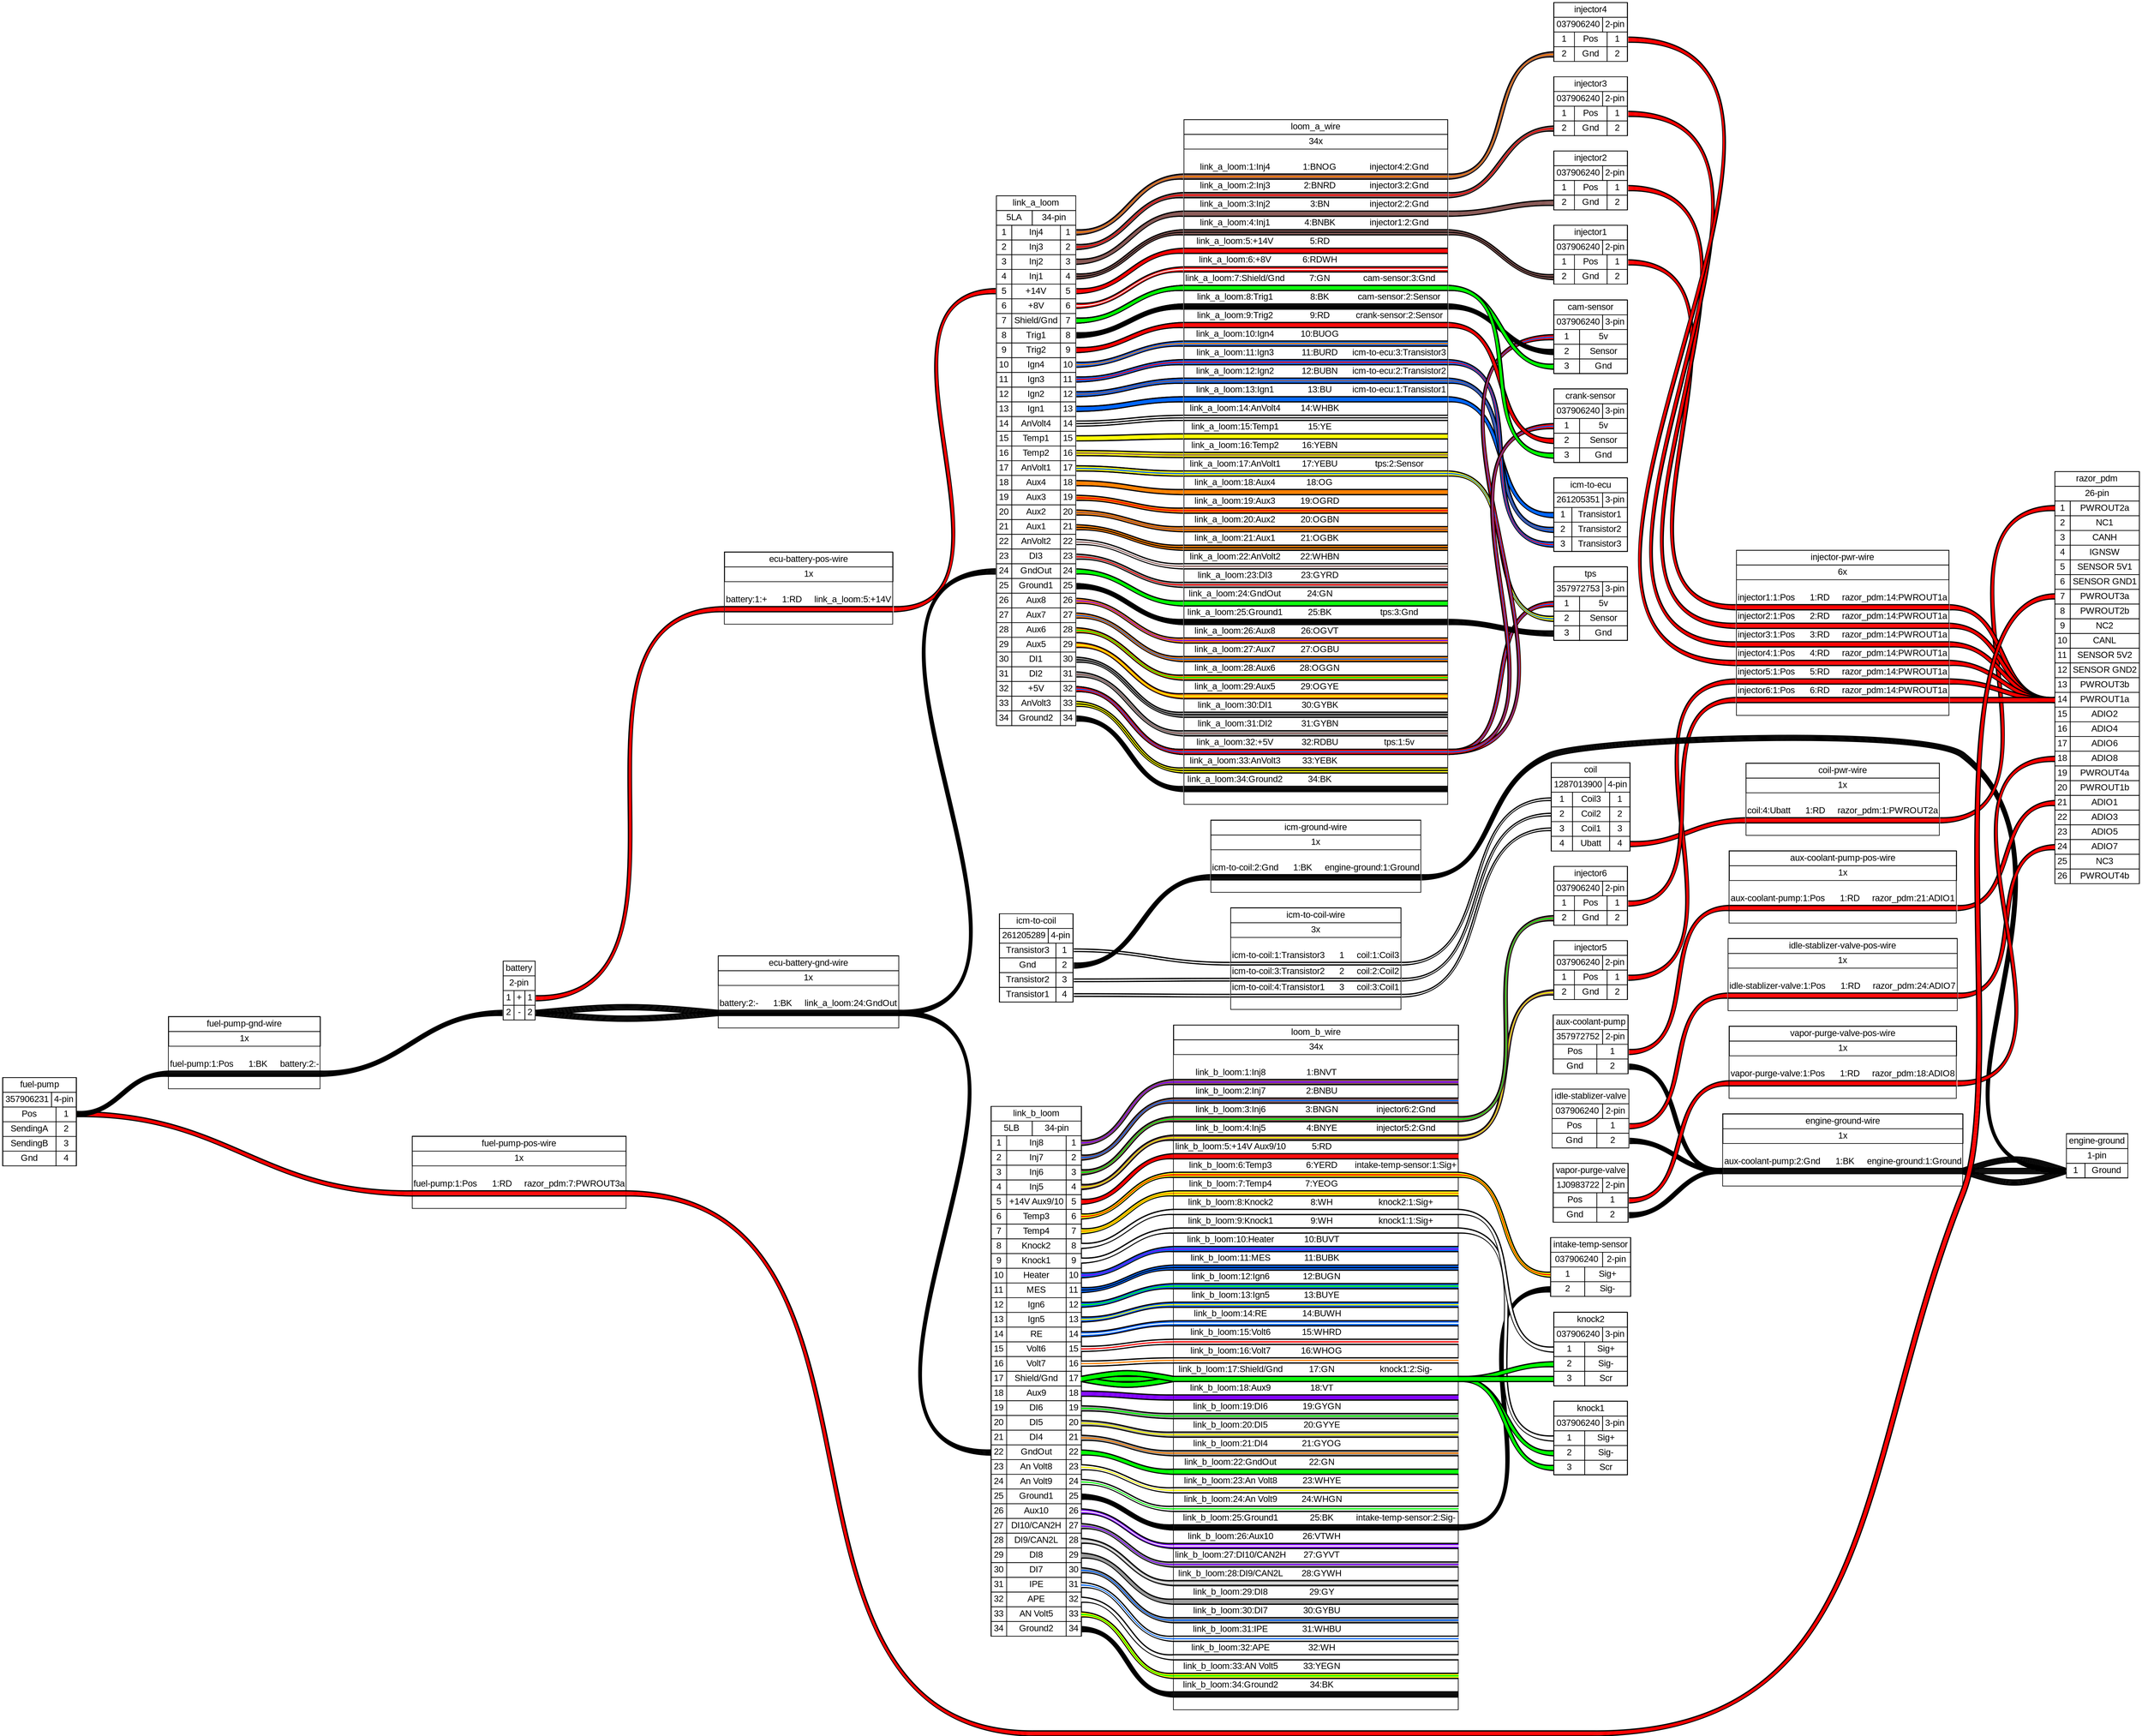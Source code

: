 graph {
// Graph generated by WireViz 0.3.2
// https://github.com/formatc1702/WireViz
	graph [bgcolor="#FFFFFF" fontname=arial nodesep=0.33 rankdir=LR ranksep=2]
	node [fillcolor="#FFFFFF" fontname=arial height=0 margin=0 shape=none style=filled width=0]
	edge [fontname=arial style=bold]
	battery [label=<
<table border="0" cellspacing="0" cellpadding="0">
 <tr><td>
  <table border="0" cellspacing="0" cellpadding="3" cellborder="1"><tr>
   <td balign="left">battery</td>
  </tr></table>
 </td></tr>
 <tr><td>
  <table border="0" cellspacing="0" cellpadding="3" cellborder="1"><tr>
   <td balign="left">2-pin</td>
  </tr></table>
 </td></tr>
 <tr><td>
  <table border="0" cellspacing="0" cellpadding="3" cellborder="1">
   <tr>
    <td port="p1l">1</td>
    <td>+</td>
    <td port="p1r">1</td>
   </tr>
   <tr>
    <td port="p2l">2</td>
    <td>-</td>
    <td port="p2r">2</td>
   </tr>
  </table>
 </td></tr>
</table>
> fillcolor="#FFFFFF" shape=box style=filled]
	link_a_loom [label=<
<table border="0" cellspacing="0" cellpadding="0">
 <tr><td>
  <table border="0" cellspacing="0" cellpadding="3" cellborder="1"><tr>
   <td balign="left">link_a_loom</td>
  </tr></table>
 </td></tr>
 <tr><td>
  <table border="0" cellspacing="0" cellpadding="3" cellborder="1"><tr>
   <td balign="left">5LA</td>
   <td balign="left">34-pin</td>
  </tr></table>
 </td></tr>
 <tr><td>
  <table border="0" cellspacing="0" cellpadding="3" cellborder="1">
   <tr>
    <td port="p1l">1</td>
    <td>Inj4</td>
    <td port="p1r">1</td>
   </tr>
   <tr>
    <td port="p2l">2</td>
    <td>Inj3</td>
    <td port="p2r">2</td>
   </tr>
   <tr>
    <td port="p3l">3</td>
    <td>Inj2</td>
    <td port="p3r">3</td>
   </tr>
   <tr>
    <td port="p4l">4</td>
    <td>Inj1</td>
    <td port="p4r">4</td>
   </tr>
   <tr>
    <td port="p5l">5</td>
    <td>+14V</td>
    <td port="p5r">5</td>
   </tr>
   <tr>
    <td port="p6l">6</td>
    <td>+8V</td>
    <td port="p6r">6</td>
   </tr>
   <tr>
    <td port="p7l">7</td>
    <td>Shield/Gnd</td>
    <td port="p7r">7</td>
   </tr>
   <tr>
    <td port="p8l">8</td>
    <td>Trig1</td>
    <td port="p8r">8</td>
   </tr>
   <tr>
    <td port="p9l">9</td>
    <td>Trig2</td>
    <td port="p9r">9</td>
   </tr>
   <tr>
    <td port="p10l">10</td>
    <td>Ign4</td>
    <td port="p10r">10</td>
   </tr>
   <tr>
    <td port="p11l">11</td>
    <td>Ign3</td>
    <td port="p11r">11</td>
   </tr>
   <tr>
    <td port="p12l">12</td>
    <td>Ign2</td>
    <td port="p12r">12</td>
   </tr>
   <tr>
    <td port="p13l">13</td>
    <td>Ign1</td>
    <td port="p13r">13</td>
   </tr>
   <tr>
    <td port="p14l">14</td>
    <td>AnVolt4</td>
    <td port="p14r">14</td>
   </tr>
   <tr>
    <td port="p15l">15</td>
    <td>Temp1</td>
    <td port="p15r">15</td>
   </tr>
   <tr>
    <td port="p16l">16</td>
    <td>Temp2</td>
    <td port="p16r">16</td>
   </tr>
   <tr>
    <td port="p17l">17</td>
    <td>AnVolt1</td>
    <td port="p17r">17</td>
   </tr>
   <tr>
    <td port="p18l">18</td>
    <td>Aux4</td>
    <td port="p18r">18</td>
   </tr>
   <tr>
    <td port="p19l">19</td>
    <td>Aux3</td>
    <td port="p19r">19</td>
   </tr>
   <tr>
    <td port="p20l">20</td>
    <td>Aux2</td>
    <td port="p20r">20</td>
   </tr>
   <tr>
    <td port="p21l">21</td>
    <td>Aux1</td>
    <td port="p21r">21</td>
   </tr>
   <tr>
    <td port="p22l">22</td>
    <td>AnVolt2</td>
    <td port="p22r">22</td>
   </tr>
   <tr>
    <td port="p23l">23</td>
    <td>DI3</td>
    <td port="p23r">23</td>
   </tr>
   <tr>
    <td port="p24l">24</td>
    <td>GndOut</td>
    <td port="p24r">24</td>
   </tr>
   <tr>
    <td port="p25l">25</td>
    <td>Ground1</td>
    <td port="p25r">25</td>
   </tr>
   <tr>
    <td port="p26l">26</td>
    <td>Aux8</td>
    <td port="p26r">26</td>
   </tr>
   <tr>
    <td port="p27l">27</td>
    <td>Aux7</td>
    <td port="p27r">27</td>
   </tr>
   <tr>
    <td port="p28l">28</td>
    <td>Aux6</td>
    <td port="p28r">28</td>
   </tr>
   <tr>
    <td port="p29l">29</td>
    <td>Aux5</td>
    <td port="p29r">29</td>
   </tr>
   <tr>
    <td port="p30l">30</td>
    <td>DI1</td>
    <td port="p30r">30</td>
   </tr>
   <tr>
    <td port="p31l">31</td>
    <td>DI2</td>
    <td port="p31r">31</td>
   </tr>
   <tr>
    <td port="p32l">32</td>
    <td>+5V</td>
    <td port="p32r">32</td>
   </tr>
   <tr>
    <td port="p33l">33</td>
    <td>AnVolt3</td>
    <td port="p33r">33</td>
   </tr>
   <tr>
    <td port="p34l">34</td>
    <td>Ground2</td>
    <td port="p34r">34</td>
   </tr>
  </table>
 </td></tr>
</table>
> fillcolor="#FFFFFF" shape=box style=filled]
	link_b_loom [label=<
<table border="0" cellspacing="0" cellpadding="0">
 <tr><td>
  <table border="0" cellspacing="0" cellpadding="3" cellborder="1"><tr>
   <td balign="left">link_b_loom</td>
  </tr></table>
 </td></tr>
 <tr><td>
  <table border="0" cellspacing="0" cellpadding="3" cellborder="1"><tr>
   <td balign="left">5LB</td>
   <td balign="left">34-pin</td>
  </tr></table>
 </td></tr>
 <tr><td>
  <table border="0" cellspacing="0" cellpadding="3" cellborder="1">
   <tr>
    <td port="p1l">1</td>
    <td>Inj8</td>
    <td port="p1r">1</td>
   </tr>
   <tr>
    <td port="p2l">2</td>
    <td>Inj7</td>
    <td port="p2r">2</td>
   </tr>
   <tr>
    <td port="p3l">3</td>
    <td>Inj6</td>
    <td port="p3r">3</td>
   </tr>
   <tr>
    <td port="p4l">4</td>
    <td>Inj5</td>
    <td port="p4r">4</td>
   </tr>
   <tr>
    <td port="p5l">5</td>
    <td>+14V Aux9/10</td>
    <td port="p5r">5</td>
   </tr>
   <tr>
    <td port="p6l">6</td>
    <td>Temp3</td>
    <td port="p6r">6</td>
   </tr>
   <tr>
    <td port="p7l">7</td>
    <td>Temp4</td>
    <td port="p7r">7</td>
   </tr>
   <tr>
    <td port="p8l">8</td>
    <td>Knock2</td>
    <td port="p8r">8</td>
   </tr>
   <tr>
    <td port="p9l">9</td>
    <td>Knock1</td>
    <td port="p9r">9</td>
   </tr>
   <tr>
    <td port="p10l">10</td>
    <td>Heater</td>
    <td port="p10r">10</td>
   </tr>
   <tr>
    <td port="p11l">11</td>
    <td>MES</td>
    <td port="p11r">11</td>
   </tr>
   <tr>
    <td port="p12l">12</td>
    <td>Ign6</td>
    <td port="p12r">12</td>
   </tr>
   <tr>
    <td port="p13l">13</td>
    <td>Ign5</td>
    <td port="p13r">13</td>
   </tr>
   <tr>
    <td port="p14l">14</td>
    <td>RE</td>
    <td port="p14r">14</td>
   </tr>
   <tr>
    <td port="p15l">15</td>
    <td>Volt6</td>
    <td port="p15r">15</td>
   </tr>
   <tr>
    <td port="p16l">16</td>
    <td>Volt7</td>
    <td port="p16r">16</td>
   </tr>
   <tr>
    <td port="p17l">17</td>
    <td>Shield/Gnd</td>
    <td port="p17r">17</td>
   </tr>
   <tr>
    <td port="p18l">18</td>
    <td>Aux9</td>
    <td port="p18r">18</td>
   </tr>
   <tr>
    <td port="p19l">19</td>
    <td>DI6</td>
    <td port="p19r">19</td>
   </tr>
   <tr>
    <td port="p20l">20</td>
    <td>DI5</td>
    <td port="p20r">20</td>
   </tr>
   <tr>
    <td port="p21l">21</td>
    <td>DI4</td>
    <td port="p21r">21</td>
   </tr>
   <tr>
    <td port="p22l">22</td>
    <td>GndOut</td>
    <td port="p22r">22</td>
   </tr>
   <tr>
    <td port="p23l">23</td>
    <td>An Volt8</td>
    <td port="p23r">23</td>
   </tr>
   <tr>
    <td port="p24l">24</td>
    <td>An Volt9</td>
    <td port="p24r">24</td>
   </tr>
   <tr>
    <td port="p25l">25</td>
    <td>Ground1</td>
    <td port="p25r">25</td>
   </tr>
   <tr>
    <td port="p26l">26</td>
    <td>Aux10</td>
    <td port="p26r">26</td>
   </tr>
   <tr>
    <td port="p27l">27</td>
    <td>DI10/CAN2H</td>
    <td port="p27r">27</td>
   </tr>
   <tr>
    <td port="p28l">28</td>
    <td>DI9/CAN2L</td>
    <td port="p28r">28</td>
   </tr>
   <tr>
    <td port="p29l">29</td>
    <td>DI8</td>
    <td port="p29r">29</td>
   </tr>
   <tr>
    <td port="p30l">30</td>
    <td>DI7</td>
    <td port="p30r">30</td>
   </tr>
   <tr>
    <td port="p31l">31</td>
    <td>IPE</td>
    <td port="p31r">31</td>
   </tr>
   <tr>
    <td port="p32l">32</td>
    <td>APE</td>
    <td port="p32r">32</td>
   </tr>
   <tr>
    <td port="p33l">33</td>
    <td>AN Volt5</td>
    <td port="p33r">33</td>
   </tr>
   <tr>
    <td port="p34l">34</td>
    <td>Ground2</td>
    <td port="p34r">34</td>
   </tr>
  </table>
 </td></tr>
</table>
> fillcolor="#FFFFFF" shape=box style=filled]
	razor_pdm [label=<
<table border="0" cellspacing="0" cellpadding="0">
 <tr><td>
  <table border="0" cellspacing="0" cellpadding="3" cellborder="1"><tr>
   <td balign="left">razor_pdm</td>
  </tr></table>
 </td></tr>
 <tr><td>
  <table border="0" cellspacing="0" cellpadding="3" cellborder="1"><tr>
   <td balign="left">26-pin</td>
  </tr></table>
 </td></tr>
 <tr><td>
  <table border="0" cellspacing="0" cellpadding="3" cellborder="1">
   <tr>
    <td port="p1l">1</td>
    <td>PWROUT2a</td>
   </tr>
   <tr>
    <td port="p2l">2</td>
    <td>NC1</td>
   </tr>
   <tr>
    <td port="p3l">3</td>
    <td>CANH</td>
   </tr>
   <tr>
    <td port="p4l">4</td>
    <td>IGNSW</td>
   </tr>
   <tr>
    <td port="p5l">5</td>
    <td>SENSOR 5V1</td>
   </tr>
   <tr>
    <td port="p6l">6</td>
    <td>SENSOR GND1</td>
   </tr>
   <tr>
    <td port="p7l">7</td>
    <td>PWROUT3a</td>
   </tr>
   <tr>
    <td port="p8l">8</td>
    <td>PWROUT2b</td>
   </tr>
   <tr>
    <td port="p9l">9</td>
    <td>NC2</td>
   </tr>
   <tr>
    <td port="p10l">10</td>
    <td>CANL</td>
   </tr>
   <tr>
    <td port="p11l">11</td>
    <td>SENSOR 5V2</td>
   </tr>
   <tr>
    <td port="p12l">12</td>
    <td>SENSOR GND2</td>
   </tr>
   <tr>
    <td port="p13l">13</td>
    <td>PWROUT3b</td>
   </tr>
   <tr>
    <td port="p14l">14</td>
    <td>PWROUT1a</td>
   </tr>
   <tr>
    <td port="p15l">15</td>
    <td>ADIO2</td>
   </tr>
   <tr>
    <td port="p16l">16</td>
    <td>ADIO4</td>
   </tr>
   <tr>
    <td port="p17l">17</td>
    <td>ADIO6</td>
   </tr>
   <tr>
    <td port="p18l">18</td>
    <td>ADIO8</td>
   </tr>
   <tr>
    <td port="p19l">19</td>
    <td>PWROUT4a</td>
   </tr>
   <tr>
    <td port="p20l">20</td>
    <td>PWROUT1b</td>
   </tr>
   <tr>
    <td port="p21l">21</td>
    <td>ADIO1</td>
   </tr>
   <tr>
    <td port="p22l">22</td>
    <td>ADIO3</td>
   </tr>
   <tr>
    <td port="p23l">23</td>
    <td>ADIO5</td>
   </tr>
   <tr>
    <td port="p24l">24</td>
    <td>ADIO7</td>
   </tr>
   <tr>
    <td port="p25l">25</td>
    <td>NC3</td>
   </tr>
   <tr>
    <td port="p26l">26</td>
    <td>PWROUT4b</td>
   </tr>
  </table>
 </td></tr>
</table>
> fillcolor="#FFFFFF" shape=box style=filled]
	"icm-to-ecu" [label=<
<table border="0" cellspacing="0" cellpadding="0">
 <tr><td>
  <table border="0" cellspacing="0" cellpadding="3" cellborder="1"><tr>
   <td balign="left">icm-to-ecu</td>
  </tr></table>
 </td></tr>
 <tr><td>
  <table border="0" cellspacing="0" cellpadding="3" cellborder="1"><tr>
   <td balign="left">261205351</td>
   <td balign="left">3-pin</td>
  </tr></table>
 </td></tr>
 <tr><td>
  <table border="0" cellspacing="0" cellpadding="3" cellborder="1">
   <tr>
    <td port="p1l">1</td>
    <td>Transistor1</td>
   </tr>
   <tr>
    <td port="p2l">2</td>
    <td>Transistor2</td>
   </tr>
   <tr>
    <td port="p3l">3</td>
    <td>Transistor3</td>
   </tr>
  </table>
 </td></tr>
</table>
> fillcolor="#FFFFFF" shape=box style=filled]
	"icm-to-coil" [label=<
<table border="0" cellspacing="0" cellpadding="0">
 <tr><td>
  <table border="0" cellspacing="0" cellpadding="3" cellborder="1"><tr>
   <td balign="left">icm-to-coil</td>
  </tr></table>
 </td></tr>
 <tr><td>
  <table border="0" cellspacing="0" cellpadding="3" cellborder="1"><tr>
   <td balign="left">261205289</td>
   <td balign="left">4-pin</td>
  </tr></table>
 </td></tr>
 <tr><td>
  <table border="0" cellspacing="0" cellpadding="3" cellborder="1">
   <tr>
    <td>Transistor3</td>
    <td port="p1r">1</td>
   </tr>
   <tr>
    <td>Gnd</td>
    <td port="p2r">2</td>
   </tr>
   <tr>
    <td>Transistor2</td>
    <td port="p3r">3</td>
   </tr>
   <tr>
    <td>Transistor1</td>
    <td port="p4r">4</td>
   </tr>
  </table>
 </td></tr>
</table>
> fillcolor="#FFFFFF" shape=box style=filled]
	coil [label=<
<table border="0" cellspacing="0" cellpadding="0">
 <tr><td>
  <table border="0" cellspacing="0" cellpadding="3" cellborder="1"><tr>
   <td balign="left">coil</td>
  </tr></table>
 </td></tr>
 <tr><td>
  <table border="0" cellspacing="0" cellpadding="3" cellborder="1"><tr>
   <td balign="left">1287013900</td>
   <td balign="left">4-pin</td>
  </tr></table>
 </td></tr>
 <tr><td>
  <table border="0" cellspacing="0" cellpadding="3" cellborder="1">
   <tr>
    <td port="p1l">1</td>
    <td>Coil3</td>
    <td port="p1r">1</td>
   </tr>
   <tr>
    <td port="p2l">2</td>
    <td>Coil2</td>
    <td port="p2r">2</td>
   </tr>
   <tr>
    <td port="p3l">3</td>
    <td>Coil1</td>
    <td port="p3r">3</td>
   </tr>
   <tr>
    <td port="p4l">4</td>
    <td>Ubatt</td>
    <td port="p4r">4</td>
   </tr>
  </table>
 </td></tr>
</table>
> fillcolor="#FFFFFF" shape=box style=filled]
	"engine-ground" [label=<
<table border="0" cellspacing="0" cellpadding="0">
 <tr><td>
  <table border="0" cellspacing="0" cellpadding="3" cellborder="1"><tr>
   <td balign="left">engine-ground</td>
  </tr></table>
 </td></tr>
 <tr><td>
  <table border="0" cellspacing="0" cellpadding="3" cellborder="1"><tr>
   <td balign="left">1-pin</td>
  </tr></table>
 </td></tr>
 <tr><td>
  <table border="0" cellspacing="0" cellpadding="3" cellborder="1">
   <tr>
    <td port="p1l">1</td>
    <td>Ground</td>
   </tr>
  </table>
 </td></tr>
</table>
> fillcolor="#FFFFFF" shape=box style=filled]
	tps [label=<
<table border="0" cellspacing="0" cellpadding="0">
 <tr><td>
  <table border="0" cellspacing="0" cellpadding="3" cellborder="1"><tr>
   <td balign="left">tps</td>
  </tr></table>
 </td></tr>
 <tr><td>
  <table border="0" cellspacing="0" cellpadding="3" cellborder="1"><tr>
   <td balign="left">357972753</td>
   <td balign="left">3-pin</td>
  </tr></table>
 </td></tr>
 <tr><td>
  <table border="0" cellspacing="0" cellpadding="3" cellborder="1">
   <tr>
    <td port="p1l">1</td>
    <td>5v</td>
   </tr>
   <tr>
    <td port="p2l">2</td>
    <td>Sensor</td>
   </tr>
   <tr>
    <td port="p3l">3</td>
    <td>Gnd</td>
   </tr>
  </table>
 </td></tr>
</table>
> fillcolor="#FFFFFF" shape=box style=filled]
	"cam-sensor" [label=<
<table border="0" cellspacing="0" cellpadding="0">
 <tr><td>
  <table border="0" cellspacing="0" cellpadding="3" cellborder="1"><tr>
   <td balign="left">cam-sensor</td>
  </tr></table>
 </td></tr>
 <tr><td>
  <table border="0" cellspacing="0" cellpadding="3" cellborder="1"><tr>
   <td balign="left">037906240</td>
   <td balign="left">3-pin</td>
  </tr></table>
 </td></tr>
 <tr><td>
  <table border="0" cellspacing="0" cellpadding="3" cellborder="1">
   <tr>
    <td port="p1l">1</td>
    <td>5v</td>
   </tr>
   <tr>
    <td port="p2l">2</td>
    <td>Sensor</td>
   </tr>
   <tr>
    <td port="p3l">3</td>
    <td>Gnd</td>
   </tr>
  </table>
 </td></tr>
</table>
> fillcolor="#FFFFFF" shape=box style=filled]
	"crank-sensor" [label=<
<table border="0" cellspacing="0" cellpadding="0">
 <tr><td>
  <table border="0" cellspacing="0" cellpadding="3" cellborder="1"><tr>
   <td balign="left">crank-sensor</td>
  </tr></table>
 </td></tr>
 <tr><td>
  <table border="0" cellspacing="0" cellpadding="3" cellborder="1"><tr>
   <td balign="left">037906240</td>
   <td balign="left">3-pin</td>
  </tr></table>
 </td></tr>
 <tr><td>
  <table border="0" cellspacing="0" cellpadding="3" cellborder="1">
   <tr>
    <td port="p1l">1</td>
    <td>5v</td>
   </tr>
   <tr>
    <td port="p2l">2</td>
    <td>Sensor</td>
   </tr>
   <tr>
    <td port="p3l">3</td>
    <td>Gnd</td>
   </tr>
  </table>
 </td></tr>
</table>
> fillcolor="#FFFFFF" shape=box style=filled]
	"intake-temp-sensor" [label=<
<table border="0" cellspacing="0" cellpadding="0">
 <tr><td>
  <table border="0" cellspacing="0" cellpadding="3" cellborder="1"><tr>
   <td balign="left">intake-temp-sensor</td>
  </tr></table>
 </td></tr>
 <tr><td>
  <table border="0" cellspacing="0" cellpadding="3" cellborder="1"><tr>
   <td balign="left">037906240</td>
   <td balign="left">2-pin</td>
  </tr></table>
 </td></tr>
 <tr><td>
  <table border="0" cellspacing="0" cellpadding="3" cellborder="1">
   <tr>
    <td port="p1l">1</td>
    <td>Sig+</td>
   </tr>
   <tr>
    <td port="p2l">2</td>
    <td>Sig-</td>
   </tr>
  </table>
 </td></tr>
</table>
> fillcolor="#FFFFFF" shape=box style=filled]
	injector1 [label=<
<table border="0" cellspacing="0" cellpadding="0">
 <tr><td>
  <table border="0" cellspacing="0" cellpadding="3" cellborder="1"><tr>
   <td balign="left">injector1</td>
  </tr></table>
 </td></tr>
 <tr><td>
  <table border="0" cellspacing="0" cellpadding="3" cellborder="1"><tr>
   <td balign="left">037906240</td>
   <td balign="left">2-pin</td>
  </tr></table>
 </td></tr>
 <tr><td>
  <table border="0" cellspacing="0" cellpadding="3" cellborder="1">
   <tr>
    <td port="p1l">1</td>
    <td>Pos</td>
    <td port="p1r">1</td>
   </tr>
   <tr>
    <td port="p2l">2</td>
    <td>Gnd</td>
    <td port="p2r">2</td>
   </tr>
  </table>
 </td></tr>
</table>
> fillcolor="#FFFFFF" shape=box style=filled]
	injector2 [label=<
<table border="0" cellspacing="0" cellpadding="0">
 <tr><td>
  <table border="0" cellspacing="0" cellpadding="3" cellborder="1"><tr>
   <td balign="left">injector2</td>
  </tr></table>
 </td></tr>
 <tr><td>
  <table border="0" cellspacing="0" cellpadding="3" cellborder="1"><tr>
   <td balign="left">037906240</td>
   <td balign="left">2-pin</td>
  </tr></table>
 </td></tr>
 <tr><td>
  <table border="0" cellspacing="0" cellpadding="3" cellborder="1">
   <tr>
    <td port="p1l">1</td>
    <td>Pos</td>
    <td port="p1r">1</td>
   </tr>
   <tr>
    <td port="p2l">2</td>
    <td>Gnd</td>
    <td port="p2r">2</td>
   </tr>
  </table>
 </td></tr>
</table>
> fillcolor="#FFFFFF" shape=box style=filled]
	injector3 [label=<
<table border="0" cellspacing="0" cellpadding="0">
 <tr><td>
  <table border="0" cellspacing="0" cellpadding="3" cellborder="1"><tr>
   <td balign="left">injector3</td>
  </tr></table>
 </td></tr>
 <tr><td>
  <table border="0" cellspacing="0" cellpadding="3" cellborder="1"><tr>
   <td balign="left">037906240</td>
   <td balign="left">2-pin</td>
  </tr></table>
 </td></tr>
 <tr><td>
  <table border="0" cellspacing="0" cellpadding="3" cellborder="1">
   <tr>
    <td port="p1l">1</td>
    <td>Pos</td>
    <td port="p1r">1</td>
   </tr>
   <tr>
    <td port="p2l">2</td>
    <td>Gnd</td>
    <td port="p2r">2</td>
   </tr>
  </table>
 </td></tr>
</table>
> fillcolor="#FFFFFF" shape=box style=filled]
	injector4 [label=<
<table border="0" cellspacing="0" cellpadding="0">
 <tr><td>
  <table border="0" cellspacing="0" cellpadding="3" cellborder="1"><tr>
   <td balign="left">injector4</td>
  </tr></table>
 </td></tr>
 <tr><td>
  <table border="0" cellspacing="0" cellpadding="3" cellborder="1"><tr>
   <td balign="left">037906240</td>
   <td balign="left">2-pin</td>
  </tr></table>
 </td></tr>
 <tr><td>
  <table border="0" cellspacing="0" cellpadding="3" cellborder="1">
   <tr>
    <td port="p1l">1</td>
    <td>Pos</td>
    <td port="p1r">1</td>
   </tr>
   <tr>
    <td port="p2l">2</td>
    <td>Gnd</td>
    <td port="p2r">2</td>
   </tr>
  </table>
 </td></tr>
</table>
> fillcolor="#FFFFFF" shape=box style=filled]
	injector5 [label=<
<table border="0" cellspacing="0" cellpadding="0">
 <tr><td>
  <table border="0" cellspacing="0" cellpadding="3" cellborder="1"><tr>
   <td balign="left">injector5</td>
  </tr></table>
 </td></tr>
 <tr><td>
  <table border="0" cellspacing="0" cellpadding="3" cellborder="1"><tr>
   <td balign="left">037906240</td>
   <td balign="left">2-pin</td>
  </tr></table>
 </td></tr>
 <tr><td>
  <table border="0" cellspacing="0" cellpadding="3" cellborder="1">
   <tr>
    <td port="p1l">1</td>
    <td>Pos</td>
    <td port="p1r">1</td>
   </tr>
   <tr>
    <td port="p2l">2</td>
    <td>Gnd</td>
    <td port="p2r">2</td>
   </tr>
  </table>
 </td></tr>
</table>
> fillcolor="#FFFFFF" shape=box style=filled]
	injector6 [label=<
<table border="0" cellspacing="0" cellpadding="0">
 <tr><td>
  <table border="0" cellspacing="0" cellpadding="3" cellborder="1"><tr>
   <td balign="left">injector6</td>
  </tr></table>
 </td></tr>
 <tr><td>
  <table border="0" cellspacing="0" cellpadding="3" cellborder="1"><tr>
   <td balign="left">037906240</td>
   <td balign="left">2-pin</td>
  </tr></table>
 </td></tr>
 <tr><td>
  <table border="0" cellspacing="0" cellpadding="3" cellborder="1">
   <tr>
    <td port="p1l">1</td>
    <td>Pos</td>
    <td port="p1r">1</td>
   </tr>
   <tr>
    <td port="p2l">2</td>
    <td>Gnd</td>
    <td port="p2r">2</td>
   </tr>
  </table>
 </td></tr>
</table>
> fillcolor="#FFFFFF" shape=box style=filled]
	knock1 [label=<
<table border="0" cellspacing="0" cellpadding="0">
 <tr><td>
  <table border="0" cellspacing="0" cellpadding="3" cellborder="1"><tr>
   <td balign="left">knock1</td>
  </tr></table>
 </td></tr>
 <tr><td>
  <table border="0" cellspacing="0" cellpadding="3" cellborder="1"><tr>
   <td balign="left">037906240</td>
   <td balign="left">3-pin</td>
  </tr></table>
 </td></tr>
 <tr><td>
  <table border="0" cellspacing="0" cellpadding="3" cellborder="1">
   <tr>
    <td port="p1l">1</td>
    <td>Sig+</td>
   </tr>
   <tr>
    <td port="p2l">2</td>
    <td>Sig-</td>
   </tr>
   <tr>
    <td port="p3l">3</td>
    <td>Scr</td>
   </tr>
  </table>
 </td></tr>
</table>
> fillcolor="#FFFFFF" shape=box style=filled]
	knock2 [label=<
<table border="0" cellspacing="0" cellpadding="0">
 <tr><td>
  <table border="0" cellspacing="0" cellpadding="3" cellborder="1"><tr>
   <td balign="left">knock2</td>
  </tr></table>
 </td></tr>
 <tr><td>
  <table border="0" cellspacing="0" cellpadding="3" cellborder="1"><tr>
   <td balign="left">037906240</td>
   <td balign="left">3-pin</td>
  </tr></table>
 </td></tr>
 <tr><td>
  <table border="0" cellspacing="0" cellpadding="3" cellborder="1">
   <tr>
    <td port="p1l">1</td>
    <td>Sig+</td>
   </tr>
   <tr>
    <td port="p2l">2</td>
    <td>Sig-</td>
   </tr>
   <tr>
    <td port="p3l">3</td>
    <td>Scr</td>
   </tr>
  </table>
 </td></tr>
</table>
> fillcolor="#FFFFFF" shape=box style=filled]
	"aux-coolant-pump" [label=<
<table border="0" cellspacing="0" cellpadding="0">
 <tr><td>
  <table border="0" cellspacing="0" cellpadding="3" cellborder="1"><tr>
   <td balign="left">aux-coolant-pump</td>
  </tr></table>
 </td></tr>
 <tr><td>
  <table border="0" cellspacing="0" cellpadding="3" cellborder="1"><tr>
   <td balign="left">357972752</td>
   <td balign="left">2-pin</td>
  </tr></table>
 </td></tr>
 <tr><td>
  <table border="0" cellspacing="0" cellpadding="3" cellborder="1">
   <tr>
    <td>Pos</td>
    <td port="p1r">1</td>
   </tr>
   <tr>
    <td>Gnd</td>
    <td port="p2r">2</td>
   </tr>
  </table>
 </td></tr>
</table>
> fillcolor="#FFFFFF" shape=box style=filled]
	"idle-stablizer-valve" [label=<
<table border="0" cellspacing="0" cellpadding="0">
 <tr><td>
  <table border="0" cellspacing="0" cellpadding="3" cellborder="1"><tr>
   <td balign="left">idle-stablizer-valve</td>
  </tr></table>
 </td></tr>
 <tr><td>
  <table border="0" cellspacing="0" cellpadding="3" cellborder="1"><tr>
   <td balign="left">037906240</td>
   <td balign="left">2-pin</td>
  </tr></table>
 </td></tr>
 <tr><td>
  <table border="0" cellspacing="0" cellpadding="3" cellborder="1">
   <tr>
    <td>Pos</td>
    <td port="p1r">1</td>
   </tr>
   <tr>
    <td>Gnd</td>
    <td port="p2r">2</td>
   </tr>
  </table>
 </td></tr>
</table>
> fillcolor="#FFFFFF" shape=box style=filled]
	"vapor-purge-valve" [label=<
<table border="0" cellspacing="0" cellpadding="0">
 <tr><td>
  <table border="0" cellspacing="0" cellpadding="3" cellborder="1"><tr>
   <td balign="left">vapor-purge-valve</td>
  </tr></table>
 </td></tr>
 <tr><td>
  <table border="0" cellspacing="0" cellpadding="3" cellborder="1"><tr>
   <td balign="left">1J0983722</td>
   <td balign="left">2-pin</td>
  </tr></table>
 </td></tr>
 <tr><td>
  <table border="0" cellspacing="0" cellpadding="3" cellborder="1">
   <tr>
    <td>Pos</td>
    <td port="p1r">1</td>
   </tr>
   <tr>
    <td>Gnd</td>
    <td port="p2r">2</td>
   </tr>
  </table>
 </td></tr>
</table>
> fillcolor="#FFFFFF" shape=box style=filled]
	"fuel-pump" [label=<
<table border="0" cellspacing="0" cellpadding="0">
 <tr><td>
  <table border="0" cellspacing="0" cellpadding="3" cellborder="1"><tr>
   <td balign="left">fuel-pump</td>
  </tr></table>
 </td></tr>
 <tr><td>
  <table border="0" cellspacing="0" cellpadding="3" cellborder="1"><tr>
   <td balign="left">357906231</td>
   <td balign="left">4-pin</td>
  </tr></table>
 </td></tr>
 <tr><td>
  <table border="0" cellspacing="0" cellpadding="3" cellborder="1">
   <tr>
    <td>Pos</td>
    <td port="p1r">1</td>
   </tr>
   <tr>
    <td>SendingA</td>
    <td port="p2r">2</td>
   </tr>
   <tr>
    <td>SendingB</td>
    <td port="p3r">3</td>
   </tr>
   <tr>
    <td>Gnd</td>
    <td port="p4r">4</td>
   </tr>
  </table>
 </td></tr>
</table>
> fillcolor="#FFFFFF" shape=box style=filled]
	edge [color="#000000:#895956:#ff8000:#895956:#000000"]
	link_a_loom:p1r:e -- loom_a_wire:w1:w
	edge [color="#000000:#895956:#ff0000:#895956:#000000"]
	link_a_loom:p2r:e -- loom_a_wire:w2:w
	edge [color="#000000:#895956:#895956:#895956:#000000"]
	link_a_loom:p3r:e -- loom_a_wire:w3:w
	edge [color="#000000:#895956:#000000:#895956:#000000"]
	link_a_loom:p4r:e -- loom_a_wire:w4:w
	edge [color="#000000:#ff0000:#ff0000:#ff0000:#000000"]
	link_a_loom:p5r:e -- loom_a_wire:w5:w
	edge [color="#000000:#ff0000:#ffffff:#ff0000:#000000"]
	link_a_loom:p6r:e -- loom_a_wire:w6:w
	edge [color="#000000:#00ff00:#00ff00:#00ff00:#000000"]
	link_a_loom:p7r:e -- loom_a_wire:w7:w
	edge [color="#000000:#000000:#000000:#000000:#000000"]
	link_a_loom:p8r:e -- loom_a_wire:w8:w
	edge [color="#000000:#ff0000:#ff0000:#ff0000:#000000"]
	link_a_loom:p9r:e -- loom_a_wire:w9:w
	edge [color="#000000:#0066ff:#ff8000:#0066ff:#000000"]
	link_a_loom:p10r:e -- loom_a_wire:w10:w
	edge [color="#000000:#0066ff:#ff0000:#0066ff:#000000"]
	link_a_loom:p11r:e -- loom_a_wire:w11:w
	edge [color="#000000:#0066ff:#895956:#0066ff:#000000"]
	link_a_loom:p12r:e -- loom_a_wire:w12:w
	edge [color="#000000:#0066ff:#0066ff:#0066ff:#000000"]
	link_a_loom:p13r:e -- loom_a_wire:w13:w
	edge [color="#000000:#ffffff:#000000:#ffffff:#000000"]
	link_a_loom:p14r:e -- loom_a_wire:w14:w
	edge [color="#000000:#ffff00:#ffff00:#ffff00:#000000"]
	link_a_loom:p15r:e -- loom_a_wire:w15:w
	edge [color="#000000:#ffff00:#895956:#ffff00:#000000"]
	link_a_loom:p16r:e -- loom_a_wire:w16:w
	edge [color="#000000:#ffff00:#0066ff:#ffff00:#000000"]
	link_a_loom:p17r:e -- loom_a_wire:w17:w
	edge [color="#000000:#ff8000:#ff8000:#ff8000:#000000"]
	link_a_loom:p18r:e -- loom_a_wire:w18:w
	edge [color="#000000:#ff8000:#ff0000:#ff8000:#000000"]
	link_a_loom:p19r:e -- loom_a_wire:w19:w
	edge [color="#000000:#ff8000:#895956:#ff8000:#000000"]
	link_a_loom:p20r:e -- loom_a_wire:w20:w
	edge [color="#000000:#ff8000:#000000:#ff8000:#000000"]
	link_a_loom:p21r:e -- loom_a_wire:w21:w
	edge [color="#000000:#ffffff:#895956:#ffffff:#000000"]
	link_a_loom:p22r:e -- loom_a_wire:w22:w
	edge [color="#000000:#999999:#ff0000:#999999:#000000"]
	link_a_loom:p23r:e -- loom_a_wire:w23:w
	edge [color="#000000:#00ff00:#00ff00:#00ff00:#000000"]
	link_a_loom:p24r:e -- loom_a_wire:w24:w
	edge [color="#000000:#000000:#000000:#000000:#000000"]
	link_a_loom:p25r:e -- loom_a_wire:w25:w
	edge [color="#000000:#ff8000:#8000ff:#ff8000:#000000"]
	link_a_loom:p26r:e -- loom_a_wire:w26:w
	edge [color="#000000:#ff8000:#0066ff:#ff8000:#000000"]
	link_a_loom:p27r:e -- loom_a_wire:w27:w
	edge [color="#000000:#ff8000:#00ff00:#ff8000:#000000"]
	link_a_loom:p28r:e -- loom_a_wire:w28:w
	edge [color="#000000:#ff8000:#ffff00:#ff8000:#000000"]
	link_a_loom:p29r:e -- loom_a_wire:w29:w
	edge [color="#000000:#999999:#000000:#999999:#000000"]
	link_a_loom:p30r:e -- loom_a_wire:w30:w
	edge [color="#000000:#999999:#895956:#999999:#000000"]
	link_a_loom:p31r:e -- loom_a_wire:w31:w
	edge [color="#000000:#ff0000:#0066ff:#ff0000:#000000"]
	link_a_loom:p32r:e -- loom_a_wire:w32:w
	edge [color="#000000:#ffff00:#000000:#ffff00:#000000"]
	link_a_loom:p33r:e -- loom_a_wire:w33:w
	edge [color="#000000:#000000:#000000:#000000:#000000"]
	link_a_loom:p34r:e -- loom_a_wire:w34:w
	edge [color="#000000:#0066ff:#0066ff:#0066ff:#000000"]
	link_a_loom:p13r:e -- loom_a_wire:w13:w
	loom_a_wire:w13:e -- "icm-to-ecu":p1l:w
	edge [color="#000000:#0066ff:#895956:#0066ff:#000000"]
	link_a_loom:p12r:e -- loom_a_wire:w12:w
	loom_a_wire:w12:e -- "icm-to-ecu":p2l:w
	edge [color="#000000:#0066ff:#ff0000:#0066ff:#000000"]
	link_a_loom:p11r:e -- loom_a_wire:w11:w
	loom_a_wire:w11:e -- "icm-to-ecu":p3l:w
	edge [color="#000000:#ff0000:#0066ff:#ff0000:#000000"]
	link_a_loom:p32r:e -- loom_a_wire:w32:w
	loom_a_wire:w32:e -- tps:p1l:w
	edge [color="#000000:#ffff00:#0066ff:#ffff00:#000000"]
	link_a_loom:p17r:e -- loom_a_wire:w17:w
	loom_a_wire:w17:e -- tps:p2l:w
	edge [color="#000000:#000000:#000000:#000000:#000000"]
	link_a_loom:p25r:e -- loom_a_wire:w25:w
	loom_a_wire:w25:e -- tps:p3l:w
	edge [color="#000000:#ff0000:#0066ff:#ff0000:#000000"]
	link_a_loom:p32r:e -- loom_a_wire:w32:w
	loom_a_wire:w32:e -- "cam-sensor":p1l:w
	edge [color="#000000:#000000:#000000:#000000:#000000"]
	link_a_loom:p8r:e -- loom_a_wire:w8:w
	loom_a_wire:w8:e -- "cam-sensor":p2l:w
	edge [color="#000000:#00ff00:#00ff00:#00ff00:#000000"]
	link_a_loom:p7r:e -- loom_a_wire:w7:w
	loom_a_wire:w7:e -- "cam-sensor":p3l:w
	edge [color="#000000:#ff0000:#0066ff:#ff0000:#000000"]
	link_a_loom:p32r:e -- loom_a_wire:w32:w
	loom_a_wire:w32:e -- "crank-sensor":p1l:w
	edge [color="#000000:#ff0000:#ff0000:#ff0000:#000000"]
	link_a_loom:p9r:e -- loom_a_wire:w9:w
	loom_a_wire:w9:e -- "crank-sensor":p2l:w
	edge [color="#000000:#00ff00:#00ff00:#00ff00:#000000"]
	link_a_loom:p7r:e -- loom_a_wire:w7:w
	loom_a_wire:w7:e -- "crank-sensor":p3l:w
	edge [color="#000000:#895956:#000000:#895956:#000000"]
	link_a_loom:p4r:e -- loom_a_wire:w4:w
	loom_a_wire:w4:e -- injector1:p2l:w
	edge [color="#000000:#895956:#895956:#895956:#000000"]
	link_a_loom:p3r:e -- loom_a_wire:w3:w
	loom_a_wire:w3:e -- injector2:p2l:w
	edge [color="#000000:#895956:#ff0000:#895956:#000000"]
	link_a_loom:p2r:e -- loom_a_wire:w2:w
	loom_a_wire:w2:e -- injector3:p2l:w
	edge [color="#000000:#895956:#ff8000:#895956:#000000"]
	link_a_loom:p1r:e -- loom_a_wire:w1:w
	loom_a_wire:w1:e -- injector4:p2l:w
	loom_a_wire [label=<
<table border="0" cellspacing="0" cellpadding="0">
 <tr><td>
  <table border="0" cellspacing="0" cellpadding="3" cellborder="1"><tr>
   <td balign="left">loom_a_wire</td>
  </tr></table>
 </td></tr>
 <tr><td>
  <table border="0" cellspacing="0" cellpadding="3" cellborder="1"><tr>
   <td balign="left">34x</td>
  </tr></table>
 </td></tr>
 <tr><td>
  <table border="0" cellspacing="0" cellborder="0">
   <tr><td>&nbsp;</td></tr>
   <tr>
    <td>link_a_loom:1:Inj4</td>
    <td>
     1:BNOG
    </td>
    <td>injector4:2:Gnd</td>
   </tr>
   <tr>
    <td colspan="3" border="0" cellspacing="0" cellpadding="0" port="w1" height="10">
     <table cellspacing="0" cellborder="0" border="0">
      <tr><td colspan="3" cellpadding="0" height="2" bgcolor="#000000" border="0"></td></tr>
      <tr><td colspan="3" cellpadding="0" height="2" bgcolor="#895956" border="0"></td></tr>
      <tr><td colspan="3" cellpadding="0" height="2" bgcolor="#ff8000" border="0"></td></tr>
      <tr><td colspan="3" cellpadding="0" height="2" bgcolor="#895956" border="0"></td></tr>
      <tr><td colspan="3" cellpadding="0" height="2" bgcolor="#000000" border="0"></td></tr>
     </table>
    </td>
   </tr>
   <tr>
    <td>link_a_loom:2:Inj3</td>
    <td>
     2:BNRD
    </td>
    <td>injector3:2:Gnd</td>
   </tr>
   <tr>
    <td colspan="3" border="0" cellspacing="0" cellpadding="0" port="w2" height="10">
     <table cellspacing="0" cellborder="0" border="0">
      <tr><td colspan="3" cellpadding="0" height="2" bgcolor="#000000" border="0"></td></tr>
      <tr><td colspan="3" cellpadding="0" height="2" bgcolor="#895956" border="0"></td></tr>
      <tr><td colspan="3" cellpadding="0" height="2" bgcolor="#ff0000" border="0"></td></tr>
      <tr><td colspan="3" cellpadding="0" height="2" bgcolor="#895956" border="0"></td></tr>
      <tr><td colspan="3" cellpadding="0" height="2" bgcolor="#000000" border="0"></td></tr>
     </table>
    </td>
   </tr>
   <tr>
    <td>link_a_loom:3:Inj2</td>
    <td>
     3:BN
    </td>
    <td>injector2:2:Gnd</td>
   </tr>
   <tr>
    <td colspan="3" border="0" cellspacing="0" cellpadding="0" port="w3" height="10">
     <table cellspacing="0" cellborder="0" border="0">
      <tr><td colspan="3" cellpadding="0" height="2" bgcolor="#000000" border="0"></td></tr>
      <tr><td colspan="3" cellpadding="0" height="2" bgcolor="#895956" border="0"></td></tr>
      <tr><td colspan="3" cellpadding="0" height="2" bgcolor="#895956" border="0"></td></tr>
      <tr><td colspan="3" cellpadding="0" height="2" bgcolor="#895956" border="0"></td></tr>
      <tr><td colspan="3" cellpadding="0" height="2" bgcolor="#000000" border="0"></td></tr>
     </table>
    </td>
   </tr>
   <tr>
    <td>link_a_loom:4:Inj1</td>
    <td>
     4:BNBK
    </td>
    <td>injector1:2:Gnd</td>
   </tr>
   <tr>
    <td colspan="3" border="0" cellspacing="0" cellpadding="0" port="w4" height="10">
     <table cellspacing="0" cellborder="0" border="0">
      <tr><td colspan="3" cellpadding="0" height="2" bgcolor="#000000" border="0"></td></tr>
      <tr><td colspan="3" cellpadding="0" height="2" bgcolor="#895956" border="0"></td></tr>
      <tr><td colspan="3" cellpadding="0" height="2" bgcolor="#000000" border="0"></td></tr>
      <tr><td colspan="3" cellpadding="0" height="2" bgcolor="#895956" border="0"></td></tr>
      <tr><td colspan="3" cellpadding="0" height="2" bgcolor="#000000" border="0"></td></tr>
     </table>
    </td>
   </tr>
   <tr>
    <td>link_a_loom:5:+14V</td>
    <td>
     5:RD
    </td>
    <td><!-- 5_out --></td>
   </tr>
   <tr>
    <td colspan="3" border="0" cellspacing="0" cellpadding="0" port="w5" height="10">
     <table cellspacing="0" cellborder="0" border="0">
      <tr><td colspan="3" cellpadding="0" height="2" bgcolor="#000000" border="0"></td></tr>
      <tr><td colspan="3" cellpadding="0" height="2" bgcolor="#ff0000" border="0"></td></tr>
      <tr><td colspan="3" cellpadding="0" height="2" bgcolor="#ff0000" border="0"></td></tr>
      <tr><td colspan="3" cellpadding="0" height="2" bgcolor="#ff0000" border="0"></td></tr>
      <tr><td colspan="3" cellpadding="0" height="2" bgcolor="#000000" border="0"></td></tr>
     </table>
    </td>
   </tr>
   <tr>
    <td>link_a_loom:6:+8V</td>
    <td>
     6:RDWH
    </td>
    <td><!-- 6_out --></td>
   </tr>
   <tr>
    <td colspan="3" border="0" cellspacing="0" cellpadding="0" port="w6" height="10">
     <table cellspacing="0" cellborder="0" border="0">
      <tr><td colspan="3" cellpadding="0" height="2" bgcolor="#000000" border="0"></td></tr>
      <tr><td colspan="3" cellpadding="0" height="2" bgcolor="#ff0000" border="0"></td></tr>
      <tr><td colspan="3" cellpadding="0" height="2" bgcolor="#ffffff" border="0"></td></tr>
      <tr><td colspan="3" cellpadding="0" height="2" bgcolor="#ff0000" border="0"></td></tr>
      <tr><td colspan="3" cellpadding="0" height="2" bgcolor="#000000" border="0"></td></tr>
     </table>
    </td>
   </tr>
   <tr>
    <td>link_a_loom:7:Shield/Gnd</td>
    <td>
     7:GN
    </td>
    <td>cam-sensor:3:Gnd</td>
   </tr>
   <tr>
    <td colspan="3" border="0" cellspacing="0" cellpadding="0" port="w7" height="10">
     <table cellspacing="0" cellborder="0" border="0">
      <tr><td colspan="3" cellpadding="0" height="2" bgcolor="#000000" border="0"></td></tr>
      <tr><td colspan="3" cellpadding="0" height="2" bgcolor="#00ff00" border="0"></td></tr>
      <tr><td colspan="3" cellpadding="0" height="2" bgcolor="#00ff00" border="0"></td></tr>
      <tr><td colspan="3" cellpadding="0" height="2" bgcolor="#00ff00" border="0"></td></tr>
      <tr><td colspan="3" cellpadding="0" height="2" bgcolor="#000000" border="0"></td></tr>
     </table>
    </td>
   </tr>
   <tr>
    <td>link_a_loom:8:Trig1</td>
    <td>
     8:BK
    </td>
    <td>cam-sensor:2:Sensor</td>
   </tr>
   <tr>
    <td colspan="3" border="0" cellspacing="0" cellpadding="0" port="w8" height="10">
     <table cellspacing="0" cellborder="0" border="0">
      <tr><td colspan="3" cellpadding="0" height="2" bgcolor="#000000" border="0"></td></tr>
      <tr><td colspan="3" cellpadding="0" height="2" bgcolor="#000000" border="0"></td></tr>
      <tr><td colspan="3" cellpadding="0" height="2" bgcolor="#000000" border="0"></td></tr>
      <tr><td colspan="3" cellpadding="0" height="2" bgcolor="#000000" border="0"></td></tr>
      <tr><td colspan="3" cellpadding="0" height="2" bgcolor="#000000" border="0"></td></tr>
     </table>
    </td>
   </tr>
   <tr>
    <td>link_a_loom:9:Trig2</td>
    <td>
     9:RD
    </td>
    <td>crank-sensor:2:Sensor</td>
   </tr>
   <tr>
    <td colspan="3" border="0" cellspacing="0" cellpadding="0" port="w9" height="10">
     <table cellspacing="0" cellborder="0" border="0">
      <tr><td colspan="3" cellpadding="0" height="2" bgcolor="#000000" border="0"></td></tr>
      <tr><td colspan="3" cellpadding="0" height="2" bgcolor="#ff0000" border="0"></td></tr>
      <tr><td colspan="3" cellpadding="0" height="2" bgcolor="#ff0000" border="0"></td></tr>
      <tr><td colspan="3" cellpadding="0" height="2" bgcolor="#ff0000" border="0"></td></tr>
      <tr><td colspan="3" cellpadding="0" height="2" bgcolor="#000000" border="0"></td></tr>
     </table>
    </td>
   </tr>
   <tr>
    <td>link_a_loom:10:Ign4</td>
    <td>
     10:BUOG
    </td>
    <td><!-- 10_out --></td>
   </tr>
   <tr>
    <td colspan="3" border="0" cellspacing="0" cellpadding="0" port="w10" height="10">
     <table cellspacing="0" cellborder="0" border="0">
      <tr><td colspan="3" cellpadding="0" height="2" bgcolor="#000000" border="0"></td></tr>
      <tr><td colspan="3" cellpadding="0" height="2" bgcolor="#0066ff" border="0"></td></tr>
      <tr><td colspan="3" cellpadding="0" height="2" bgcolor="#ff8000" border="0"></td></tr>
      <tr><td colspan="3" cellpadding="0" height="2" bgcolor="#0066ff" border="0"></td></tr>
      <tr><td colspan="3" cellpadding="0" height="2" bgcolor="#000000" border="0"></td></tr>
     </table>
    </td>
   </tr>
   <tr>
    <td>link_a_loom:11:Ign3</td>
    <td>
     11:BURD
    </td>
    <td>icm-to-ecu:3:Transistor3</td>
   </tr>
   <tr>
    <td colspan="3" border="0" cellspacing="0" cellpadding="0" port="w11" height="10">
     <table cellspacing="0" cellborder="0" border="0">
      <tr><td colspan="3" cellpadding="0" height="2" bgcolor="#000000" border="0"></td></tr>
      <tr><td colspan="3" cellpadding="0" height="2" bgcolor="#0066ff" border="0"></td></tr>
      <tr><td colspan="3" cellpadding="0" height="2" bgcolor="#ff0000" border="0"></td></tr>
      <tr><td colspan="3" cellpadding="0" height="2" bgcolor="#0066ff" border="0"></td></tr>
      <tr><td colspan="3" cellpadding="0" height="2" bgcolor="#000000" border="0"></td></tr>
     </table>
    </td>
   </tr>
   <tr>
    <td>link_a_loom:12:Ign2</td>
    <td>
     12:BUBN
    </td>
    <td>icm-to-ecu:2:Transistor2</td>
   </tr>
   <tr>
    <td colspan="3" border="0" cellspacing="0" cellpadding="0" port="w12" height="10">
     <table cellspacing="0" cellborder="0" border="0">
      <tr><td colspan="3" cellpadding="0" height="2" bgcolor="#000000" border="0"></td></tr>
      <tr><td colspan="3" cellpadding="0" height="2" bgcolor="#0066ff" border="0"></td></tr>
      <tr><td colspan="3" cellpadding="0" height="2" bgcolor="#895956" border="0"></td></tr>
      <tr><td colspan="3" cellpadding="0" height="2" bgcolor="#0066ff" border="0"></td></tr>
      <tr><td colspan="3" cellpadding="0" height="2" bgcolor="#000000" border="0"></td></tr>
     </table>
    </td>
   </tr>
   <tr>
    <td>link_a_loom:13:Ign1</td>
    <td>
     13:BU
    </td>
    <td>icm-to-ecu:1:Transistor1</td>
   </tr>
   <tr>
    <td colspan="3" border="0" cellspacing="0" cellpadding="0" port="w13" height="10">
     <table cellspacing="0" cellborder="0" border="0">
      <tr><td colspan="3" cellpadding="0" height="2" bgcolor="#000000" border="0"></td></tr>
      <tr><td colspan="3" cellpadding="0" height="2" bgcolor="#0066ff" border="0"></td></tr>
      <tr><td colspan="3" cellpadding="0" height="2" bgcolor="#0066ff" border="0"></td></tr>
      <tr><td colspan="3" cellpadding="0" height="2" bgcolor="#0066ff" border="0"></td></tr>
      <tr><td colspan="3" cellpadding="0" height="2" bgcolor="#000000" border="0"></td></tr>
     </table>
    </td>
   </tr>
   <tr>
    <td>link_a_loom:14:AnVolt4</td>
    <td>
     14:WHBK
    </td>
    <td><!-- 14_out --></td>
   </tr>
   <tr>
    <td colspan="3" border="0" cellspacing="0" cellpadding="0" port="w14" height="10">
     <table cellspacing="0" cellborder="0" border="0">
      <tr><td colspan="3" cellpadding="0" height="2" bgcolor="#000000" border="0"></td></tr>
      <tr><td colspan="3" cellpadding="0" height="2" bgcolor="#ffffff" border="0"></td></tr>
      <tr><td colspan="3" cellpadding="0" height="2" bgcolor="#000000" border="0"></td></tr>
      <tr><td colspan="3" cellpadding="0" height="2" bgcolor="#ffffff" border="0"></td></tr>
      <tr><td colspan="3" cellpadding="0" height="2" bgcolor="#000000" border="0"></td></tr>
     </table>
    </td>
   </tr>
   <tr>
    <td>link_a_loom:15:Temp1</td>
    <td>
     15:YE
    </td>
    <td><!-- 15_out --></td>
   </tr>
   <tr>
    <td colspan="3" border="0" cellspacing="0" cellpadding="0" port="w15" height="10">
     <table cellspacing="0" cellborder="0" border="0">
      <tr><td colspan="3" cellpadding="0" height="2" bgcolor="#000000" border="0"></td></tr>
      <tr><td colspan="3" cellpadding="0" height="2" bgcolor="#ffff00" border="0"></td></tr>
      <tr><td colspan="3" cellpadding="0" height="2" bgcolor="#ffff00" border="0"></td></tr>
      <tr><td colspan="3" cellpadding="0" height="2" bgcolor="#ffff00" border="0"></td></tr>
      <tr><td colspan="3" cellpadding="0" height="2" bgcolor="#000000" border="0"></td></tr>
     </table>
    </td>
   </tr>
   <tr>
    <td>link_a_loom:16:Temp2</td>
    <td>
     16:YEBN
    </td>
    <td><!-- 16_out --></td>
   </tr>
   <tr>
    <td colspan="3" border="0" cellspacing="0" cellpadding="0" port="w16" height="10">
     <table cellspacing="0" cellborder="0" border="0">
      <tr><td colspan="3" cellpadding="0" height="2" bgcolor="#000000" border="0"></td></tr>
      <tr><td colspan="3" cellpadding="0" height="2" bgcolor="#ffff00" border="0"></td></tr>
      <tr><td colspan="3" cellpadding="0" height="2" bgcolor="#895956" border="0"></td></tr>
      <tr><td colspan="3" cellpadding="0" height="2" bgcolor="#ffff00" border="0"></td></tr>
      <tr><td colspan="3" cellpadding="0" height="2" bgcolor="#000000" border="0"></td></tr>
     </table>
    </td>
   </tr>
   <tr>
    <td>link_a_loom:17:AnVolt1</td>
    <td>
     17:YEBU
    </td>
    <td>tps:2:Sensor</td>
   </tr>
   <tr>
    <td colspan="3" border="0" cellspacing="0" cellpadding="0" port="w17" height="10">
     <table cellspacing="0" cellborder="0" border="0">
      <tr><td colspan="3" cellpadding="0" height="2" bgcolor="#000000" border="0"></td></tr>
      <tr><td colspan="3" cellpadding="0" height="2" bgcolor="#ffff00" border="0"></td></tr>
      <tr><td colspan="3" cellpadding="0" height="2" bgcolor="#0066ff" border="0"></td></tr>
      <tr><td colspan="3" cellpadding="0" height="2" bgcolor="#ffff00" border="0"></td></tr>
      <tr><td colspan="3" cellpadding="0" height="2" bgcolor="#000000" border="0"></td></tr>
     </table>
    </td>
   </tr>
   <tr>
    <td>link_a_loom:18:Aux4</td>
    <td>
     18:OG
    </td>
    <td><!-- 18_out --></td>
   </tr>
   <tr>
    <td colspan="3" border="0" cellspacing="0" cellpadding="0" port="w18" height="10">
     <table cellspacing="0" cellborder="0" border="0">
      <tr><td colspan="3" cellpadding="0" height="2" bgcolor="#000000" border="0"></td></tr>
      <tr><td colspan="3" cellpadding="0" height="2" bgcolor="#ff8000" border="0"></td></tr>
      <tr><td colspan="3" cellpadding="0" height="2" bgcolor="#ff8000" border="0"></td></tr>
      <tr><td colspan="3" cellpadding="0" height="2" bgcolor="#ff8000" border="0"></td></tr>
      <tr><td colspan="3" cellpadding="0" height="2" bgcolor="#000000" border="0"></td></tr>
     </table>
    </td>
   </tr>
   <tr>
    <td>link_a_loom:19:Aux3</td>
    <td>
     19:OGRD
    </td>
    <td><!-- 19_out --></td>
   </tr>
   <tr>
    <td colspan="3" border="0" cellspacing="0" cellpadding="0" port="w19" height="10">
     <table cellspacing="0" cellborder="0" border="0">
      <tr><td colspan="3" cellpadding="0" height="2" bgcolor="#000000" border="0"></td></tr>
      <tr><td colspan="3" cellpadding="0" height="2" bgcolor="#ff8000" border="0"></td></tr>
      <tr><td colspan="3" cellpadding="0" height="2" bgcolor="#ff0000" border="0"></td></tr>
      <tr><td colspan="3" cellpadding="0" height="2" bgcolor="#ff8000" border="0"></td></tr>
      <tr><td colspan="3" cellpadding="0" height="2" bgcolor="#000000" border="0"></td></tr>
     </table>
    </td>
   </tr>
   <tr>
    <td>link_a_loom:20:Aux2</td>
    <td>
     20:OGBN
    </td>
    <td><!-- 20_out --></td>
   </tr>
   <tr>
    <td colspan="3" border="0" cellspacing="0" cellpadding="0" port="w20" height="10">
     <table cellspacing="0" cellborder="0" border="0">
      <tr><td colspan="3" cellpadding="0" height="2" bgcolor="#000000" border="0"></td></tr>
      <tr><td colspan="3" cellpadding="0" height="2" bgcolor="#ff8000" border="0"></td></tr>
      <tr><td colspan="3" cellpadding="0" height="2" bgcolor="#895956" border="0"></td></tr>
      <tr><td colspan="3" cellpadding="0" height="2" bgcolor="#ff8000" border="0"></td></tr>
      <tr><td colspan="3" cellpadding="0" height="2" bgcolor="#000000" border="0"></td></tr>
     </table>
    </td>
   </tr>
   <tr>
    <td>link_a_loom:21:Aux1</td>
    <td>
     21:OGBK
    </td>
    <td><!-- 21_out --></td>
   </tr>
   <tr>
    <td colspan="3" border="0" cellspacing="0" cellpadding="0" port="w21" height="10">
     <table cellspacing="0" cellborder="0" border="0">
      <tr><td colspan="3" cellpadding="0" height="2" bgcolor="#000000" border="0"></td></tr>
      <tr><td colspan="3" cellpadding="0" height="2" bgcolor="#ff8000" border="0"></td></tr>
      <tr><td colspan="3" cellpadding="0" height="2" bgcolor="#000000" border="0"></td></tr>
      <tr><td colspan="3" cellpadding="0" height="2" bgcolor="#ff8000" border="0"></td></tr>
      <tr><td colspan="3" cellpadding="0" height="2" bgcolor="#000000" border="0"></td></tr>
     </table>
    </td>
   </tr>
   <tr>
    <td>link_a_loom:22:AnVolt2</td>
    <td>
     22:WHBN
    </td>
    <td><!-- 22_out --></td>
   </tr>
   <tr>
    <td colspan="3" border="0" cellspacing="0" cellpadding="0" port="w22" height="10">
     <table cellspacing="0" cellborder="0" border="0">
      <tr><td colspan="3" cellpadding="0" height="2" bgcolor="#000000" border="0"></td></tr>
      <tr><td colspan="3" cellpadding="0" height="2" bgcolor="#ffffff" border="0"></td></tr>
      <tr><td colspan="3" cellpadding="0" height="2" bgcolor="#895956" border="0"></td></tr>
      <tr><td colspan="3" cellpadding="0" height="2" bgcolor="#ffffff" border="0"></td></tr>
      <tr><td colspan="3" cellpadding="0" height="2" bgcolor="#000000" border="0"></td></tr>
     </table>
    </td>
   </tr>
   <tr>
    <td>link_a_loom:23:DI3</td>
    <td>
     23:GYRD
    </td>
    <td><!-- 23_out --></td>
   </tr>
   <tr>
    <td colspan="3" border="0" cellspacing="0" cellpadding="0" port="w23" height="10">
     <table cellspacing="0" cellborder="0" border="0">
      <tr><td colspan="3" cellpadding="0" height="2" bgcolor="#000000" border="0"></td></tr>
      <tr><td colspan="3" cellpadding="0" height="2" bgcolor="#999999" border="0"></td></tr>
      <tr><td colspan="3" cellpadding="0" height="2" bgcolor="#ff0000" border="0"></td></tr>
      <tr><td colspan="3" cellpadding="0" height="2" bgcolor="#999999" border="0"></td></tr>
      <tr><td colspan="3" cellpadding="0" height="2" bgcolor="#000000" border="0"></td></tr>
     </table>
    </td>
   </tr>
   <tr>
    <td>link_a_loom:24:GndOut</td>
    <td>
     24:GN
    </td>
    <td><!-- 24_out --></td>
   </tr>
   <tr>
    <td colspan="3" border="0" cellspacing="0" cellpadding="0" port="w24" height="10">
     <table cellspacing="0" cellborder="0" border="0">
      <tr><td colspan="3" cellpadding="0" height="2" bgcolor="#000000" border="0"></td></tr>
      <tr><td colspan="3" cellpadding="0" height="2" bgcolor="#00ff00" border="0"></td></tr>
      <tr><td colspan="3" cellpadding="0" height="2" bgcolor="#00ff00" border="0"></td></tr>
      <tr><td colspan="3" cellpadding="0" height="2" bgcolor="#00ff00" border="0"></td></tr>
      <tr><td colspan="3" cellpadding="0" height="2" bgcolor="#000000" border="0"></td></tr>
     </table>
    </td>
   </tr>
   <tr>
    <td>link_a_loom:25:Ground1</td>
    <td>
     25:BK
    </td>
    <td>tps:3:Gnd</td>
   </tr>
   <tr>
    <td colspan="3" border="0" cellspacing="0" cellpadding="0" port="w25" height="10">
     <table cellspacing="0" cellborder="0" border="0">
      <tr><td colspan="3" cellpadding="0" height="2" bgcolor="#000000" border="0"></td></tr>
      <tr><td colspan="3" cellpadding="0" height="2" bgcolor="#000000" border="0"></td></tr>
      <tr><td colspan="3" cellpadding="0" height="2" bgcolor="#000000" border="0"></td></tr>
      <tr><td colspan="3" cellpadding="0" height="2" bgcolor="#000000" border="0"></td></tr>
      <tr><td colspan="3" cellpadding="0" height="2" bgcolor="#000000" border="0"></td></tr>
     </table>
    </td>
   </tr>
   <tr>
    <td>link_a_loom:26:Aux8</td>
    <td>
     26:OGVT
    </td>
    <td><!-- 26_out --></td>
   </tr>
   <tr>
    <td colspan="3" border="0" cellspacing="0" cellpadding="0" port="w26" height="10">
     <table cellspacing="0" cellborder="0" border="0">
      <tr><td colspan="3" cellpadding="0" height="2" bgcolor="#000000" border="0"></td></tr>
      <tr><td colspan="3" cellpadding="0" height="2" bgcolor="#ff8000" border="0"></td></tr>
      <tr><td colspan="3" cellpadding="0" height="2" bgcolor="#8000ff" border="0"></td></tr>
      <tr><td colspan="3" cellpadding="0" height="2" bgcolor="#ff8000" border="0"></td></tr>
      <tr><td colspan="3" cellpadding="0" height="2" bgcolor="#000000" border="0"></td></tr>
     </table>
    </td>
   </tr>
   <tr>
    <td>link_a_loom:27:Aux7</td>
    <td>
     27:OGBU
    </td>
    <td><!-- 27_out --></td>
   </tr>
   <tr>
    <td colspan="3" border="0" cellspacing="0" cellpadding="0" port="w27" height="10">
     <table cellspacing="0" cellborder="0" border="0">
      <tr><td colspan="3" cellpadding="0" height="2" bgcolor="#000000" border="0"></td></tr>
      <tr><td colspan="3" cellpadding="0" height="2" bgcolor="#ff8000" border="0"></td></tr>
      <tr><td colspan="3" cellpadding="0" height="2" bgcolor="#0066ff" border="0"></td></tr>
      <tr><td colspan="3" cellpadding="0" height="2" bgcolor="#ff8000" border="0"></td></tr>
      <tr><td colspan="3" cellpadding="0" height="2" bgcolor="#000000" border="0"></td></tr>
     </table>
    </td>
   </tr>
   <tr>
    <td>link_a_loom:28:Aux6</td>
    <td>
     28:OGGN
    </td>
    <td><!-- 28_out --></td>
   </tr>
   <tr>
    <td colspan="3" border="0" cellspacing="0" cellpadding="0" port="w28" height="10">
     <table cellspacing="0" cellborder="0" border="0">
      <tr><td colspan="3" cellpadding="0" height="2" bgcolor="#000000" border="0"></td></tr>
      <tr><td colspan="3" cellpadding="0" height="2" bgcolor="#ff8000" border="0"></td></tr>
      <tr><td colspan="3" cellpadding="0" height="2" bgcolor="#00ff00" border="0"></td></tr>
      <tr><td colspan="3" cellpadding="0" height="2" bgcolor="#ff8000" border="0"></td></tr>
      <tr><td colspan="3" cellpadding="0" height="2" bgcolor="#000000" border="0"></td></tr>
     </table>
    </td>
   </tr>
   <tr>
    <td>link_a_loom:29:Aux5</td>
    <td>
     29:OGYE
    </td>
    <td><!-- 29_out --></td>
   </tr>
   <tr>
    <td colspan="3" border="0" cellspacing="0" cellpadding="0" port="w29" height="10">
     <table cellspacing="0" cellborder="0" border="0">
      <tr><td colspan="3" cellpadding="0" height="2" bgcolor="#000000" border="0"></td></tr>
      <tr><td colspan="3" cellpadding="0" height="2" bgcolor="#ff8000" border="0"></td></tr>
      <tr><td colspan="3" cellpadding="0" height="2" bgcolor="#ffff00" border="0"></td></tr>
      <tr><td colspan="3" cellpadding="0" height="2" bgcolor="#ff8000" border="0"></td></tr>
      <tr><td colspan="3" cellpadding="0" height="2" bgcolor="#000000" border="0"></td></tr>
     </table>
    </td>
   </tr>
   <tr>
    <td>link_a_loom:30:DI1</td>
    <td>
     30:GYBK
    </td>
    <td><!-- 30_out --></td>
   </tr>
   <tr>
    <td colspan="3" border="0" cellspacing="0" cellpadding="0" port="w30" height="10">
     <table cellspacing="0" cellborder="0" border="0">
      <tr><td colspan="3" cellpadding="0" height="2" bgcolor="#000000" border="0"></td></tr>
      <tr><td colspan="3" cellpadding="0" height="2" bgcolor="#999999" border="0"></td></tr>
      <tr><td colspan="3" cellpadding="0" height="2" bgcolor="#000000" border="0"></td></tr>
      <tr><td colspan="3" cellpadding="0" height="2" bgcolor="#999999" border="0"></td></tr>
      <tr><td colspan="3" cellpadding="0" height="2" bgcolor="#000000" border="0"></td></tr>
     </table>
    </td>
   </tr>
   <tr>
    <td>link_a_loom:31:DI2</td>
    <td>
     31:GYBN
    </td>
    <td><!-- 31_out --></td>
   </tr>
   <tr>
    <td colspan="3" border="0" cellspacing="0" cellpadding="0" port="w31" height="10">
     <table cellspacing="0" cellborder="0" border="0">
      <tr><td colspan="3" cellpadding="0" height="2" bgcolor="#000000" border="0"></td></tr>
      <tr><td colspan="3" cellpadding="0" height="2" bgcolor="#999999" border="0"></td></tr>
      <tr><td colspan="3" cellpadding="0" height="2" bgcolor="#895956" border="0"></td></tr>
      <tr><td colspan="3" cellpadding="0" height="2" bgcolor="#999999" border="0"></td></tr>
      <tr><td colspan="3" cellpadding="0" height="2" bgcolor="#000000" border="0"></td></tr>
     </table>
    </td>
   </tr>
   <tr>
    <td>link_a_loom:32:+5V</td>
    <td>
     32:RDBU
    </td>
    <td>tps:1:5v</td>
   </tr>
   <tr>
    <td colspan="3" border="0" cellspacing="0" cellpadding="0" port="w32" height="10">
     <table cellspacing="0" cellborder="0" border="0">
      <tr><td colspan="3" cellpadding="0" height="2" bgcolor="#000000" border="0"></td></tr>
      <tr><td colspan="3" cellpadding="0" height="2" bgcolor="#ff0000" border="0"></td></tr>
      <tr><td colspan="3" cellpadding="0" height="2" bgcolor="#0066ff" border="0"></td></tr>
      <tr><td colspan="3" cellpadding="0" height="2" bgcolor="#ff0000" border="0"></td></tr>
      <tr><td colspan="3" cellpadding="0" height="2" bgcolor="#000000" border="0"></td></tr>
     </table>
    </td>
   </tr>
   <tr>
    <td>link_a_loom:33:AnVolt3</td>
    <td>
     33:YEBK
    </td>
    <td><!-- 33_out --></td>
   </tr>
   <tr>
    <td colspan="3" border="0" cellspacing="0" cellpadding="0" port="w33" height="10">
     <table cellspacing="0" cellborder="0" border="0">
      <tr><td colspan="3" cellpadding="0" height="2" bgcolor="#000000" border="0"></td></tr>
      <tr><td colspan="3" cellpadding="0" height="2" bgcolor="#ffff00" border="0"></td></tr>
      <tr><td colspan="3" cellpadding="0" height="2" bgcolor="#000000" border="0"></td></tr>
      <tr><td colspan="3" cellpadding="0" height="2" bgcolor="#ffff00" border="0"></td></tr>
      <tr><td colspan="3" cellpadding="0" height="2" bgcolor="#000000" border="0"></td></tr>
     </table>
    </td>
   </tr>
   <tr>
    <td>link_a_loom:34:Ground2</td>
    <td>
     34:BK
    </td>
    <td><!-- 34_out --></td>
   </tr>
   <tr>
    <td colspan="3" border="0" cellspacing="0" cellpadding="0" port="w34" height="10">
     <table cellspacing="0" cellborder="0" border="0">
      <tr><td colspan="3" cellpadding="0" height="2" bgcolor="#000000" border="0"></td></tr>
      <tr><td colspan="3" cellpadding="0" height="2" bgcolor="#000000" border="0"></td></tr>
      <tr><td colspan="3" cellpadding="0" height="2" bgcolor="#000000" border="0"></td></tr>
      <tr><td colspan="3" cellpadding="0" height="2" bgcolor="#000000" border="0"></td></tr>
      <tr><td colspan="3" cellpadding="0" height="2" bgcolor="#000000" border="0"></td></tr>
     </table>
    </td>
   </tr>
   <tr><td>&nbsp;</td></tr>
  </table>
 </td></tr>
</table>
> fillcolor="#FFFFFF" shape=box style=filled]
	edge [color="#000000:#895956:#8000ff:#895956:#000000"]
	link_b_loom:p1r:e -- loom_b_wire:w1:w
	edge [color="#000000:#895956:#0066ff:#895956:#000000"]
	link_b_loom:p2r:e -- loom_b_wire:w2:w
	edge [color="#000000:#895956:#00ff00:#895956:#000000"]
	link_b_loom:p3r:e -- loom_b_wire:w3:w
	edge [color="#000000:#895956:#ffff00:#895956:#000000"]
	link_b_loom:p4r:e -- loom_b_wire:w4:w
	edge [color="#000000:#ff0000:#ff0000:#ff0000:#000000"]
	link_b_loom:p5r:e -- loom_b_wire:w5:w
	edge [color="#000000:#ffff00:#ff0000:#ffff00:#000000"]
	link_b_loom:p6r:e -- loom_b_wire:w6:w
	edge [color="#000000:#ffff00:#ff8000:#ffff00:#000000"]
	link_b_loom:p7r:e -- loom_b_wire:w7:w
	edge [color="#000000:#ffffff:#ffffff:#ffffff:#000000"]
	link_b_loom:p8r:e -- loom_b_wire:w8:w
	edge [color="#000000:#ffffff:#ffffff:#ffffff:#000000"]
	link_b_loom:p9r:e -- loom_b_wire:w9:w
	edge [color="#000000:#0066ff:#8000ff:#0066ff:#000000"]
	link_b_loom:p10r:e -- loom_b_wire:w10:w
	edge [color="#000000:#0066ff:#000000:#0066ff:#000000"]
	link_b_loom:p11r:e -- loom_b_wire:w11:w
	edge [color="#000000:#0066ff:#00ff00:#0066ff:#000000"]
	link_b_loom:p12r:e -- loom_b_wire:w12:w
	edge [color="#000000:#0066ff:#ffff00:#0066ff:#000000"]
	link_b_loom:p13r:e -- loom_b_wire:w13:w
	edge [color="#000000:#0066ff:#ffffff:#0066ff:#000000"]
	link_b_loom:p14r:e -- loom_b_wire:w14:w
	edge [color="#000000:#ffffff:#ff0000:#ffffff:#000000"]
	link_b_loom:p15r:e -- loom_b_wire:w15:w
	edge [color="#000000:#ffffff:#ff8000:#ffffff:#000000"]
	link_b_loom:p16r:e -- loom_b_wire:w16:w
	edge [color="#000000:#00ff00:#00ff00:#00ff00:#000000"]
	link_b_loom:p17r:e -- loom_b_wire:w17:w
	edge [color="#000000:#8000ff:#8000ff:#8000ff:#000000"]
	link_b_loom:p18r:e -- loom_b_wire:w18:w
	edge [color="#000000:#999999:#00ff00:#999999:#000000"]
	link_b_loom:p19r:e -- loom_b_wire:w19:w
	edge [color="#000000:#999999:#ffff00:#999999:#000000"]
	link_b_loom:p20r:e -- loom_b_wire:w20:w
	edge [color="#000000:#999999:#ff8000:#999999:#000000"]
	link_b_loom:p21r:e -- loom_b_wire:w21:w
	edge [color="#000000:#00ff00:#00ff00:#00ff00:#000000"]
	link_b_loom:p22r:e -- loom_b_wire:w22:w
	edge [color="#000000:#ffffff:#ffff00:#ffffff:#000000"]
	link_b_loom:p23r:e -- loom_b_wire:w23:w
	edge [color="#000000:#ffffff:#00ff00:#ffffff:#000000"]
	link_b_loom:p24r:e -- loom_b_wire:w24:w
	edge [color="#000000:#000000:#000000:#000000:#000000"]
	link_b_loom:p25r:e -- loom_b_wire:w25:w
	edge [color="#000000:#8000ff:#ffffff:#8000ff:#000000"]
	link_b_loom:p26r:e -- loom_b_wire:w26:w
	edge [color="#000000:#999999:#8000ff:#999999:#000000"]
	link_b_loom:p27r:e -- loom_b_wire:w27:w
	edge [color="#000000:#999999:#ffffff:#999999:#000000"]
	link_b_loom:p28r:e -- loom_b_wire:w28:w
	edge [color="#000000:#999999:#999999:#999999:#000000"]
	link_b_loom:p29r:e -- loom_b_wire:w29:w
	edge [color="#000000:#999999:#0066ff:#999999:#000000"]
	link_b_loom:p30r:e -- loom_b_wire:w30:w
	edge [color="#000000:#ffffff:#0066ff:#ffffff:#000000"]
	link_b_loom:p31r:e -- loom_b_wire:w31:w
	edge [color="#000000:#ffffff:#ffffff:#ffffff:#000000"]
	link_b_loom:p32r:e -- loom_b_wire:w32:w
	edge [color="#000000:#ffff00:#00ff00:#ffff00:#000000"]
	link_b_loom:p33r:e -- loom_b_wire:w33:w
	edge [color="#000000:#000000:#000000:#000000:#000000"]
	link_b_loom:p34r:e -- loom_b_wire:w34:w
	edge [color="#000000:#ffff00:#ff0000:#ffff00:#000000"]
	link_b_loom:p6r:e -- loom_b_wire:w6:w
	loom_b_wire:w6:e -- "intake-temp-sensor":p1l:w
	edge [color="#000000:#000000:#000000:#000000:#000000"]
	link_b_loom:p25r:e -- loom_b_wire:w25:w
	loom_b_wire:w25:e -- "intake-temp-sensor":p2l:w
	edge [color="#000000:#895956:#ffff00:#895956:#000000"]
	link_b_loom:p4r:e -- loom_b_wire:w4:w
	loom_b_wire:w4:e -- injector5:p2l:w
	edge [color="#000000:#895956:#00ff00:#895956:#000000"]
	link_b_loom:p3r:e -- loom_b_wire:w3:w
	loom_b_wire:w3:e -- injector6:p2l:w
	edge [color="#000000:#ffffff:#ffffff:#ffffff:#000000"]
	link_b_loom:p9r:e -- loom_b_wire:w9:w
	loom_b_wire:w9:e -- knock1:p1l:w
	edge [color="#000000:#00ff00:#00ff00:#00ff00:#000000"]
	link_b_loom:p17r:e -- loom_b_wire:w17:w
	loom_b_wire:w17:e -- knock1:p2l:w
	edge [color="#000000:#00ff00:#00ff00:#00ff00:#000000"]
	link_b_loom:p17r:e -- loom_b_wire:w17:w
	loom_b_wire:w17:e -- knock1:p3l:w
	edge [color="#000000:#ffffff:#ffffff:#ffffff:#000000"]
	link_b_loom:p8r:e -- loom_b_wire:w8:w
	loom_b_wire:w8:e -- knock2:p1l:w
	edge [color="#000000:#00ff00:#00ff00:#00ff00:#000000"]
	link_b_loom:p17r:e -- loom_b_wire:w17:w
	loom_b_wire:w17:e -- knock2:p2l:w
	edge [color="#000000:#00ff00:#00ff00:#00ff00:#000000"]
	link_b_loom:p17r:e -- loom_b_wire:w17:w
	loom_b_wire:w17:e -- knock2:p3l:w
	loom_b_wire [label=<
<table border="0" cellspacing="0" cellpadding="0">
 <tr><td>
  <table border="0" cellspacing="0" cellpadding="3" cellborder="1"><tr>
   <td balign="left">loom_b_wire</td>
  </tr></table>
 </td></tr>
 <tr><td>
  <table border="0" cellspacing="0" cellpadding="3" cellborder="1"><tr>
   <td balign="left">34x</td>
  </tr></table>
 </td></tr>
 <tr><td>
  <table border="0" cellspacing="0" cellborder="0">
   <tr><td>&nbsp;</td></tr>
   <tr>
    <td>link_b_loom:1:Inj8</td>
    <td>
     1:BNVT
    </td>
    <td><!-- 1_out --></td>
   </tr>
   <tr>
    <td colspan="3" border="0" cellspacing="0" cellpadding="0" port="w1" height="10">
     <table cellspacing="0" cellborder="0" border="0">
      <tr><td colspan="3" cellpadding="0" height="2" bgcolor="#000000" border="0"></td></tr>
      <tr><td colspan="3" cellpadding="0" height="2" bgcolor="#895956" border="0"></td></tr>
      <tr><td colspan="3" cellpadding="0" height="2" bgcolor="#8000ff" border="0"></td></tr>
      <tr><td colspan="3" cellpadding="0" height="2" bgcolor="#895956" border="0"></td></tr>
      <tr><td colspan="3" cellpadding="0" height="2" bgcolor="#000000" border="0"></td></tr>
     </table>
    </td>
   </tr>
   <tr>
    <td>link_b_loom:2:Inj7</td>
    <td>
     2:BNBU
    </td>
    <td><!-- 2_out --></td>
   </tr>
   <tr>
    <td colspan="3" border="0" cellspacing="0" cellpadding="0" port="w2" height="10">
     <table cellspacing="0" cellborder="0" border="0">
      <tr><td colspan="3" cellpadding="0" height="2" bgcolor="#000000" border="0"></td></tr>
      <tr><td colspan="3" cellpadding="0" height="2" bgcolor="#895956" border="0"></td></tr>
      <tr><td colspan="3" cellpadding="0" height="2" bgcolor="#0066ff" border="0"></td></tr>
      <tr><td colspan="3" cellpadding="0" height="2" bgcolor="#895956" border="0"></td></tr>
      <tr><td colspan="3" cellpadding="0" height="2" bgcolor="#000000" border="0"></td></tr>
     </table>
    </td>
   </tr>
   <tr>
    <td>link_b_loom:3:Inj6</td>
    <td>
     3:BNGN
    </td>
    <td>injector6:2:Gnd</td>
   </tr>
   <tr>
    <td colspan="3" border="0" cellspacing="0" cellpadding="0" port="w3" height="10">
     <table cellspacing="0" cellborder="0" border="0">
      <tr><td colspan="3" cellpadding="0" height="2" bgcolor="#000000" border="0"></td></tr>
      <tr><td colspan="3" cellpadding="0" height="2" bgcolor="#895956" border="0"></td></tr>
      <tr><td colspan="3" cellpadding="0" height="2" bgcolor="#00ff00" border="0"></td></tr>
      <tr><td colspan="3" cellpadding="0" height="2" bgcolor="#895956" border="0"></td></tr>
      <tr><td colspan="3" cellpadding="0" height="2" bgcolor="#000000" border="0"></td></tr>
     </table>
    </td>
   </tr>
   <tr>
    <td>link_b_loom:4:Inj5</td>
    <td>
     4:BNYE
    </td>
    <td>injector5:2:Gnd</td>
   </tr>
   <tr>
    <td colspan="3" border="0" cellspacing="0" cellpadding="0" port="w4" height="10">
     <table cellspacing="0" cellborder="0" border="0">
      <tr><td colspan="3" cellpadding="0" height="2" bgcolor="#000000" border="0"></td></tr>
      <tr><td colspan="3" cellpadding="0" height="2" bgcolor="#895956" border="0"></td></tr>
      <tr><td colspan="3" cellpadding="0" height="2" bgcolor="#ffff00" border="0"></td></tr>
      <tr><td colspan="3" cellpadding="0" height="2" bgcolor="#895956" border="0"></td></tr>
      <tr><td colspan="3" cellpadding="0" height="2" bgcolor="#000000" border="0"></td></tr>
     </table>
    </td>
   </tr>
   <tr>
    <td>link_b_loom:5:+14V Aux9/10</td>
    <td>
     5:RD
    </td>
    <td><!-- 5_out --></td>
   </tr>
   <tr>
    <td colspan="3" border="0" cellspacing="0" cellpadding="0" port="w5" height="10">
     <table cellspacing="0" cellborder="0" border="0">
      <tr><td colspan="3" cellpadding="0" height="2" bgcolor="#000000" border="0"></td></tr>
      <tr><td colspan="3" cellpadding="0" height="2" bgcolor="#ff0000" border="0"></td></tr>
      <tr><td colspan="3" cellpadding="0" height="2" bgcolor="#ff0000" border="0"></td></tr>
      <tr><td colspan="3" cellpadding="0" height="2" bgcolor="#ff0000" border="0"></td></tr>
      <tr><td colspan="3" cellpadding="0" height="2" bgcolor="#000000" border="0"></td></tr>
     </table>
    </td>
   </tr>
   <tr>
    <td>link_b_loom:6:Temp3</td>
    <td>
     6:YERD
    </td>
    <td>intake-temp-sensor:1:Sig+</td>
   </tr>
   <tr>
    <td colspan="3" border="0" cellspacing="0" cellpadding="0" port="w6" height="10">
     <table cellspacing="0" cellborder="0" border="0">
      <tr><td colspan="3" cellpadding="0" height="2" bgcolor="#000000" border="0"></td></tr>
      <tr><td colspan="3" cellpadding="0" height="2" bgcolor="#ffff00" border="0"></td></tr>
      <tr><td colspan="3" cellpadding="0" height="2" bgcolor="#ff0000" border="0"></td></tr>
      <tr><td colspan="3" cellpadding="0" height="2" bgcolor="#ffff00" border="0"></td></tr>
      <tr><td colspan="3" cellpadding="0" height="2" bgcolor="#000000" border="0"></td></tr>
     </table>
    </td>
   </tr>
   <tr>
    <td>link_b_loom:7:Temp4</td>
    <td>
     7:YEOG
    </td>
    <td><!-- 7_out --></td>
   </tr>
   <tr>
    <td colspan="3" border="0" cellspacing="0" cellpadding="0" port="w7" height="10">
     <table cellspacing="0" cellborder="0" border="0">
      <tr><td colspan="3" cellpadding="0" height="2" bgcolor="#000000" border="0"></td></tr>
      <tr><td colspan="3" cellpadding="0" height="2" bgcolor="#ffff00" border="0"></td></tr>
      <tr><td colspan="3" cellpadding="0" height="2" bgcolor="#ff8000" border="0"></td></tr>
      <tr><td colspan="3" cellpadding="0" height="2" bgcolor="#ffff00" border="0"></td></tr>
      <tr><td colspan="3" cellpadding="0" height="2" bgcolor="#000000" border="0"></td></tr>
     </table>
    </td>
   </tr>
   <tr>
    <td>link_b_loom:8:Knock2</td>
    <td>
     8:WH
    </td>
    <td>knock2:1:Sig+</td>
   </tr>
   <tr>
    <td colspan="3" border="0" cellspacing="0" cellpadding="0" port="w8" height="10">
     <table cellspacing="0" cellborder="0" border="0">
      <tr><td colspan="3" cellpadding="0" height="2" bgcolor="#000000" border="0"></td></tr>
      <tr><td colspan="3" cellpadding="0" height="2" bgcolor="#ffffff" border="0"></td></tr>
      <tr><td colspan="3" cellpadding="0" height="2" bgcolor="#ffffff" border="0"></td></tr>
      <tr><td colspan="3" cellpadding="0" height="2" bgcolor="#ffffff" border="0"></td></tr>
      <tr><td colspan="3" cellpadding="0" height="2" bgcolor="#000000" border="0"></td></tr>
     </table>
    </td>
   </tr>
   <tr>
    <td>link_b_loom:9:Knock1</td>
    <td>
     9:WH
    </td>
    <td>knock1:1:Sig+</td>
   </tr>
   <tr>
    <td colspan="3" border="0" cellspacing="0" cellpadding="0" port="w9" height="10">
     <table cellspacing="0" cellborder="0" border="0">
      <tr><td colspan="3" cellpadding="0" height="2" bgcolor="#000000" border="0"></td></tr>
      <tr><td colspan="3" cellpadding="0" height="2" bgcolor="#ffffff" border="0"></td></tr>
      <tr><td colspan="3" cellpadding="0" height="2" bgcolor="#ffffff" border="0"></td></tr>
      <tr><td colspan="3" cellpadding="0" height="2" bgcolor="#ffffff" border="0"></td></tr>
      <tr><td colspan="3" cellpadding="0" height="2" bgcolor="#000000" border="0"></td></tr>
     </table>
    </td>
   </tr>
   <tr>
    <td>link_b_loom:10:Heater</td>
    <td>
     10:BUVT
    </td>
    <td><!-- 10_out --></td>
   </tr>
   <tr>
    <td colspan="3" border="0" cellspacing="0" cellpadding="0" port="w10" height="10">
     <table cellspacing="0" cellborder="0" border="0">
      <tr><td colspan="3" cellpadding="0" height="2" bgcolor="#000000" border="0"></td></tr>
      <tr><td colspan="3" cellpadding="0" height="2" bgcolor="#0066ff" border="0"></td></tr>
      <tr><td colspan="3" cellpadding="0" height="2" bgcolor="#8000ff" border="0"></td></tr>
      <tr><td colspan="3" cellpadding="0" height="2" bgcolor="#0066ff" border="0"></td></tr>
      <tr><td colspan="3" cellpadding="0" height="2" bgcolor="#000000" border="0"></td></tr>
     </table>
    </td>
   </tr>
   <tr>
    <td>link_b_loom:11:MES</td>
    <td>
     11:BUBK
    </td>
    <td><!-- 11_out --></td>
   </tr>
   <tr>
    <td colspan="3" border="0" cellspacing="0" cellpadding="0" port="w11" height="10">
     <table cellspacing="0" cellborder="0" border="0">
      <tr><td colspan="3" cellpadding="0" height="2" bgcolor="#000000" border="0"></td></tr>
      <tr><td colspan="3" cellpadding="0" height="2" bgcolor="#0066ff" border="0"></td></tr>
      <tr><td colspan="3" cellpadding="0" height="2" bgcolor="#000000" border="0"></td></tr>
      <tr><td colspan="3" cellpadding="0" height="2" bgcolor="#0066ff" border="0"></td></tr>
      <tr><td colspan="3" cellpadding="0" height="2" bgcolor="#000000" border="0"></td></tr>
     </table>
    </td>
   </tr>
   <tr>
    <td>link_b_loom:12:Ign6</td>
    <td>
     12:BUGN
    </td>
    <td><!-- 12_out --></td>
   </tr>
   <tr>
    <td colspan="3" border="0" cellspacing="0" cellpadding="0" port="w12" height="10">
     <table cellspacing="0" cellborder="0" border="0">
      <tr><td colspan="3" cellpadding="0" height="2" bgcolor="#000000" border="0"></td></tr>
      <tr><td colspan="3" cellpadding="0" height="2" bgcolor="#0066ff" border="0"></td></tr>
      <tr><td colspan="3" cellpadding="0" height="2" bgcolor="#00ff00" border="0"></td></tr>
      <tr><td colspan="3" cellpadding="0" height="2" bgcolor="#0066ff" border="0"></td></tr>
      <tr><td colspan="3" cellpadding="0" height="2" bgcolor="#000000" border="0"></td></tr>
     </table>
    </td>
   </tr>
   <tr>
    <td>link_b_loom:13:Ign5</td>
    <td>
     13:BUYE
    </td>
    <td><!-- 13_out --></td>
   </tr>
   <tr>
    <td colspan="3" border="0" cellspacing="0" cellpadding="0" port="w13" height="10">
     <table cellspacing="0" cellborder="0" border="0">
      <tr><td colspan="3" cellpadding="0" height="2" bgcolor="#000000" border="0"></td></tr>
      <tr><td colspan="3" cellpadding="0" height="2" bgcolor="#0066ff" border="0"></td></tr>
      <tr><td colspan="3" cellpadding="0" height="2" bgcolor="#ffff00" border="0"></td></tr>
      <tr><td colspan="3" cellpadding="0" height="2" bgcolor="#0066ff" border="0"></td></tr>
      <tr><td colspan="3" cellpadding="0" height="2" bgcolor="#000000" border="0"></td></tr>
     </table>
    </td>
   </tr>
   <tr>
    <td>link_b_loom:14:RE</td>
    <td>
     14:BUWH
    </td>
    <td><!-- 14_out --></td>
   </tr>
   <tr>
    <td colspan="3" border="0" cellspacing="0" cellpadding="0" port="w14" height="10">
     <table cellspacing="0" cellborder="0" border="0">
      <tr><td colspan="3" cellpadding="0" height="2" bgcolor="#000000" border="0"></td></tr>
      <tr><td colspan="3" cellpadding="0" height="2" bgcolor="#0066ff" border="0"></td></tr>
      <tr><td colspan="3" cellpadding="0" height="2" bgcolor="#ffffff" border="0"></td></tr>
      <tr><td colspan="3" cellpadding="0" height="2" bgcolor="#0066ff" border="0"></td></tr>
      <tr><td colspan="3" cellpadding="0" height="2" bgcolor="#000000" border="0"></td></tr>
     </table>
    </td>
   </tr>
   <tr>
    <td>link_b_loom:15:Volt6</td>
    <td>
     15:WHRD
    </td>
    <td><!-- 15_out --></td>
   </tr>
   <tr>
    <td colspan="3" border="0" cellspacing="0" cellpadding="0" port="w15" height="10">
     <table cellspacing="0" cellborder="0" border="0">
      <tr><td colspan="3" cellpadding="0" height="2" bgcolor="#000000" border="0"></td></tr>
      <tr><td colspan="3" cellpadding="0" height="2" bgcolor="#ffffff" border="0"></td></tr>
      <tr><td colspan="3" cellpadding="0" height="2" bgcolor="#ff0000" border="0"></td></tr>
      <tr><td colspan="3" cellpadding="0" height="2" bgcolor="#ffffff" border="0"></td></tr>
      <tr><td colspan="3" cellpadding="0" height="2" bgcolor="#000000" border="0"></td></tr>
     </table>
    </td>
   </tr>
   <tr>
    <td>link_b_loom:16:Volt7</td>
    <td>
     16:WHOG
    </td>
    <td><!-- 16_out --></td>
   </tr>
   <tr>
    <td colspan="3" border="0" cellspacing="0" cellpadding="0" port="w16" height="10">
     <table cellspacing="0" cellborder="0" border="0">
      <tr><td colspan="3" cellpadding="0" height="2" bgcolor="#000000" border="0"></td></tr>
      <tr><td colspan="3" cellpadding="0" height="2" bgcolor="#ffffff" border="0"></td></tr>
      <tr><td colspan="3" cellpadding="0" height="2" bgcolor="#ff8000" border="0"></td></tr>
      <tr><td colspan="3" cellpadding="0" height="2" bgcolor="#ffffff" border="0"></td></tr>
      <tr><td colspan="3" cellpadding="0" height="2" bgcolor="#000000" border="0"></td></tr>
     </table>
    </td>
   </tr>
   <tr>
    <td>link_b_loom:17:Shield/Gnd</td>
    <td>
     17:GN
    </td>
    <td>knock1:2:Sig-</td>
   </tr>
   <tr>
    <td colspan="3" border="0" cellspacing="0" cellpadding="0" port="w17" height="10">
     <table cellspacing="0" cellborder="0" border="0">
      <tr><td colspan="3" cellpadding="0" height="2" bgcolor="#000000" border="0"></td></tr>
      <tr><td colspan="3" cellpadding="0" height="2" bgcolor="#00ff00" border="0"></td></tr>
      <tr><td colspan="3" cellpadding="0" height="2" bgcolor="#00ff00" border="0"></td></tr>
      <tr><td colspan="3" cellpadding="0" height="2" bgcolor="#00ff00" border="0"></td></tr>
      <tr><td colspan="3" cellpadding="0" height="2" bgcolor="#000000" border="0"></td></tr>
     </table>
    </td>
   </tr>
   <tr>
    <td>link_b_loom:18:Aux9</td>
    <td>
     18:VT
    </td>
    <td><!-- 18_out --></td>
   </tr>
   <tr>
    <td colspan="3" border="0" cellspacing="0" cellpadding="0" port="w18" height="10">
     <table cellspacing="0" cellborder="0" border="0">
      <tr><td colspan="3" cellpadding="0" height="2" bgcolor="#000000" border="0"></td></tr>
      <tr><td colspan="3" cellpadding="0" height="2" bgcolor="#8000ff" border="0"></td></tr>
      <tr><td colspan="3" cellpadding="0" height="2" bgcolor="#8000ff" border="0"></td></tr>
      <tr><td colspan="3" cellpadding="0" height="2" bgcolor="#8000ff" border="0"></td></tr>
      <tr><td colspan="3" cellpadding="0" height="2" bgcolor="#000000" border="0"></td></tr>
     </table>
    </td>
   </tr>
   <tr>
    <td>link_b_loom:19:DI6</td>
    <td>
     19:GYGN
    </td>
    <td><!-- 19_out --></td>
   </tr>
   <tr>
    <td colspan="3" border="0" cellspacing="0" cellpadding="0" port="w19" height="10">
     <table cellspacing="0" cellborder="0" border="0">
      <tr><td colspan="3" cellpadding="0" height="2" bgcolor="#000000" border="0"></td></tr>
      <tr><td colspan="3" cellpadding="0" height="2" bgcolor="#999999" border="0"></td></tr>
      <tr><td colspan="3" cellpadding="0" height="2" bgcolor="#00ff00" border="0"></td></tr>
      <tr><td colspan="3" cellpadding="0" height="2" bgcolor="#999999" border="0"></td></tr>
      <tr><td colspan="3" cellpadding="0" height="2" bgcolor="#000000" border="0"></td></tr>
     </table>
    </td>
   </tr>
   <tr>
    <td>link_b_loom:20:DI5</td>
    <td>
     20:GYYE
    </td>
    <td><!-- 20_out --></td>
   </tr>
   <tr>
    <td colspan="3" border="0" cellspacing="0" cellpadding="0" port="w20" height="10">
     <table cellspacing="0" cellborder="0" border="0">
      <tr><td colspan="3" cellpadding="0" height="2" bgcolor="#000000" border="0"></td></tr>
      <tr><td colspan="3" cellpadding="0" height="2" bgcolor="#999999" border="0"></td></tr>
      <tr><td colspan="3" cellpadding="0" height="2" bgcolor="#ffff00" border="0"></td></tr>
      <tr><td colspan="3" cellpadding="0" height="2" bgcolor="#999999" border="0"></td></tr>
      <tr><td colspan="3" cellpadding="0" height="2" bgcolor="#000000" border="0"></td></tr>
     </table>
    </td>
   </tr>
   <tr>
    <td>link_b_loom:21:DI4</td>
    <td>
     21:GYOG
    </td>
    <td><!-- 21_out --></td>
   </tr>
   <tr>
    <td colspan="3" border="0" cellspacing="0" cellpadding="0" port="w21" height="10">
     <table cellspacing="0" cellborder="0" border="0">
      <tr><td colspan="3" cellpadding="0" height="2" bgcolor="#000000" border="0"></td></tr>
      <tr><td colspan="3" cellpadding="0" height="2" bgcolor="#999999" border="0"></td></tr>
      <tr><td colspan="3" cellpadding="0" height="2" bgcolor="#ff8000" border="0"></td></tr>
      <tr><td colspan="3" cellpadding="0" height="2" bgcolor="#999999" border="0"></td></tr>
      <tr><td colspan="3" cellpadding="0" height="2" bgcolor="#000000" border="0"></td></tr>
     </table>
    </td>
   </tr>
   <tr>
    <td>link_b_loom:22:GndOut</td>
    <td>
     22:GN
    </td>
    <td><!-- 22_out --></td>
   </tr>
   <tr>
    <td colspan="3" border="0" cellspacing="0" cellpadding="0" port="w22" height="10">
     <table cellspacing="0" cellborder="0" border="0">
      <tr><td colspan="3" cellpadding="0" height="2" bgcolor="#000000" border="0"></td></tr>
      <tr><td colspan="3" cellpadding="0" height="2" bgcolor="#00ff00" border="0"></td></tr>
      <tr><td colspan="3" cellpadding="0" height="2" bgcolor="#00ff00" border="0"></td></tr>
      <tr><td colspan="3" cellpadding="0" height="2" bgcolor="#00ff00" border="0"></td></tr>
      <tr><td colspan="3" cellpadding="0" height="2" bgcolor="#000000" border="0"></td></tr>
     </table>
    </td>
   </tr>
   <tr>
    <td>link_b_loom:23:An Volt8</td>
    <td>
     23:WHYE
    </td>
    <td><!-- 23_out --></td>
   </tr>
   <tr>
    <td colspan="3" border="0" cellspacing="0" cellpadding="0" port="w23" height="10">
     <table cellspacing="0" cellborder="0" border="0">
      <tr><td colspan="3" cellpadding="0" height="2" bgcolor="#000000" border="0"></td></tr>
      <tr><td colspan="3" cellpadding="0" height="2" bgcolor="#ffffff" border="0"></td></tr>
      <tr><td colspan="3" cellpadding="0" height="2" bgcolor="#ffff00" border="0"></td></tr>
      <tr><td colspan="3" cellpadding="0" height="2" bgcolor="#ffffff" border="0"></td></tr>
      <tr><td colspan="3" cellpadding="0" height="2" bgcolor="#000000" border="0"></td></tr>
     </table>
    </td>
   </tr>
   <tr>
    <td>link_b_loom:24:An Volt9</td>
    <td>
     24:WHGN
    </td>
    <td><!-- 24_out --></td>
   </tr>
   <tr>
    <td colspan="3" border="0" cellspacing="0" cellpadding="0" port="w24" height="10">
     <table cellspacing="0" cellborder="0" border="0">
      <tr><td colspan="3" cellpadding="0" height="2" bgcolor="#000000" border="0"></td></tr>
      <tr><td colspan="3" cellpadding="0" height="2" bgcolor="#ffffff" border="0"></td></tr>
      <tr><td colspan="3" cellpadding="0" height="2" bgcolor="#00ff00" border="0"></td></tr>
      <tr><td colspan="3" cellpadding="0" height="2" bgcolor="#ffffff" border="0"></td></tr>
      <tr><td colspan="3" cellpadding="0" height="2" bgcolor="#000000" border="0"></td></tr>
     </table>
    </td>
   </tr>
   <tr>
    <td>link_b_loom:25:Ground1</td>
    <td>
     25:BK
    </td>
    <td>intake-temp-sensor:2:Sig-</td>
   </tr>
   <tr>
    <td colspan="3" border="0" cellspacing="0" cellpadding="0" port="w25" height="10">
     <table cellspacing="0" cellborder="0" border="0">
      <tr><td colspan="3" cellpadding="0" height="2" bgcolor="#000000" border="0"></td></tr>
      <tr><td colspan="3" cellpadding="0" height="2" bgcolor="#000000" border="0"></td></tr>
      <tr><td colspan="3" cellpadding="0" height="2" bgcolor="#000000" border="0"></td></tr>
      <tr><td colspan="3" cellpadding="0" height="2" bgcolor="#000000" border="0"></td></tr>
      <tr><td colspan="3" cellpadding="0" height="2" bgcolor="#000000" border="0"></td></tr>
     </table>
    </td>
   </tr>
   <tr>
    <td>link_b_loom:26:Aux10</td>
    <td>
     26:VTWH
    </td>
    <td><!-- 26_out --></td>
   </tr>
   <tr>
    <td colspan="3" border="0" cellspacing="0" cellpadding="0" port="w26" height="10">
     <table cellspacing="0" cellborder="0" border="0">
      <tr><td colspan="3" cellpadding="0" height="2" bgcolor="#000000" border="0"></td></tr>
      <tr><td colspan="3" cellpadding="0" height="2" bgcolor="#8000ff" border="0"></td></tr>
      <tr><td colspan="3" cellpadding="0" height="2" bgcolor="#ffffff" border="0"></td></tr>
      <tr><td colspan="3" cellpadding="0" height="2" bgcolor="#8000ff" border="0"></td></tr>
      <tr><td colspan="3" cellpadding="0" height="2" bgcolor="#000000" border="0"></td></tr>
     </table>
    </td>
   </tr>
   <tr>
    <td>link_b_loom:27:DI10/CAN2H</td>
    <td>
     27:GYVT
    </td>
    <td><!-- 27_out --></td>
   </tr>
   <tr>
    <td colspan="3" border="0" cellspacing="0" cellpadding="0" port="w27" height="10">
     <table cellspacing="0" cellborder="0" border="0">
      <tr><td colspan="3" cellpadding="0" height="2" bgcolor="#000000" border="0"></td></tr>
      <tr><td colspan="3" cellpadding="0" height="2" bgcolor="#999999" border="0"></td></tr>
      <tr><td colspan="3" cellpadding="0" height="2" bgcolor="#8000ff" border="0"></td></tr>
      <tr><td colspan="3" cellpadding="0" height="2" bgcolor="#999999" border="0"></td></tr>
      <tr><td colspan="3" cellpadding="0" height="2" bgcolor="#000000" border="0"></td></tr>
     </table>
    </td>
   </tr>
   <tr>
    <td>link_b_loom:28:DI9/CAN2L</td>
    <td>
     28:GYWH
    </td>
    <td><!-- 28_out --></td>
   </tr>
   <tr>
    <td colspan="3" border="0" cellspacing="0" cellpadding="0" port="w28" height="10">
     <table cellspacing="0" cellborder="0" border="0">
      <tr><td colspan="3" cellpadding="0" height="2" bgcolor="#000000" border="0"></td></tr>
      <tr><td colspan="3" cellpadding="0" height="2" bgcolor="#999999" border="0"></td></tr>
      <tr><td colspan="3" cellpadding="0" height="2" bgcolor="#ffffff" border="0"></td></tr>
      <tr><td colspan="3" cellpadding="0" height="2" bgcolor="#999999" border="0"></td></tr>
      <tr><td colspan="3" cellpadding="0" height="2" bgcolor="#000000" border="0"></td></tr>
     </table>
    </td>
   </tr>
   <tr>
    <td>link_b_loom:29:DI8</td>
    <td>
     29:GY
    </td>
    <td><!-- 29_out --></td>
   </tr>
   <tr>
    <td colspan="3" border="0" cellspacing="0" cellpadding="0" port="w29" height="10">
     <table cellspacing="0" cellborder="0" border="0">
      <tr><td colspan="3" cellpadding="0" height="2" bgcolor="#000000" border="0"></td></tr>
      <tr><td colspan="3" cellpadding="0" height="2" bgcolor="#999999" border="0"></td></tr>
      <tr><td colspan="3" cellpadding="0" height="2" bgcolor="#999999" border="0"></td></tr>
      <tr><td colspan="3" cellpadding="0" height="2" bgcolor="#999999" border="0"></td></tr>
      <tr><td colspan="3" cellpadding="0" height="2" bgcolor="#000000" border="0"></td></tr>
     </table>
    </td>
   </tr>
   <tr>
    <td>link_b_loom:30:DI7</td>
    <td>
     30:GYBU
    </td>
    <td><!-- 30_out --></td>
   </tr>
   <tr>
    <td colspan="3" border="0" cellspacing="0" cellpadding="0" port="w30" height="10">
     <table cellspacing="0" cellborder="0" border="0">
      <tr><td colspan="3" cellpadding="0" height="2" bgcolor="#000000" border="0"></td></tr>
      <tr><td colspan="3" cellpadding="0" height="2" bgcolor="#999999" border="0"></td></tr>
      <tr><td colspan="3" cellpadding="0" height="2" bgcolor="#0066ff" border="0"></td></tr>
      <tr><td colspan="3" cellpadding="0" height="2" bgcolor="#999999" border="0"></td></tr>
      <tr><td colspan="3" cellpadding="0" height="2" bgcolor="#000000" border="0"></td></tr>
     </table>
    </td>
   </tr>
   <tr>
    <td>link_b_loom:31:IPE</td>
    <td>
     31:WHBU
    </td>
    <td><!-- 31_out --></td>
   </tr>
   <tr>
    <td colspan="3" border="0" cellspacing="0" cellpadding="0" port="w31" height="10">
     <table cellspacing="0" cellborder="0" border="0">
      <tr><td colspan="3" cellpadding="0" height="2" bgcolor="#000000" border="0"></td></tr>
      <tr><td colspan="3" cellpadding="0" height="2" bgcolor="#ffffff" border="0"></td></tr>
      <tr><td colspan="3" cellpadding="0" height="2" bgcolor="#0066ff" border="0"></td></tr>
      <tr><td colspan="3" cellpadding="0" height="2" bgcolor="#ffffff" border="0"></td></tr>
      <tr><td colspan="3" cellpadding="0" height="2" bgcolor="#000000" border="0"></td></tr>
     </table>
    </td>
   </tr>
   <tr>
    <td>link_b_loom:32:APE</td>
    <td>
     32:WH
    </td>
    <td><!-- 32_out --></td>
   </tr>
   <tr>
    <td colspan="3" border="0" cellspacing="0" cellpadding="0" port="w32" height="10">
     <table cellspacing="0" cellborder="0" border="0">
      <tr><td colspan="3" cellpadding="0" height="2" bgcolor="#000000" border="0"></td></tr>
      <tr><td colspan="3" cellpadding="0" height="2" bgcolor="#ffffff" border="0"></td></tr>
      <tr><td colspan="3" cellpadding="0" height="2" bgcolor="#ffffff" border="0"></td></tr>
      <tr><td colspan="3" cellpadding="0" height="2" bgcolor="#ffffff" border="0"></td></tr>
      <tr><td colspan="3" cellpadding="0" height="2" bgcolor="#000000" border="0"></td></tr>
     </table>
    </td>
   </tr>
   <tr>
    <td>link_b_loom:33:AN Volt5</td>
    <td>
     33:YEGN
    </td>
    <td><!-- 33_out --></td>
   </tr>
   <tr>
    <td colspan="3" border="0" cellspacing="0" cellpadding="0" port="w33" height="10">
     <table cellspacing="0" cellborder="0" border="0">
      <tr><td colspan="3" cellpadding="0" height="2" bgcolor="#000000" border="0"></td></tr>
      <tr><td colspan="3" cellpadding="0" height="2" bgcolor="#ffff00" border="0"></td></tr>
      <tr><td colspan="3" cellpadding="0" height="2" bgcolor="#00ff00" border="0"></td></tr>
      <tr><td colspan="3" cellpadding="0" height="2" bgcolor="#ffff00" border="0"></td></tr>
      <tr><td colspan="3" cellpadding="0" height="2" bgcolor="#000000" border="0"></td></tr>
     </table>
    </td>
   </tr>
   <tr>
    <td>link_b_loom:34:Ground2</td>
    <td>
     34:BK
    </td>
    <td><!-- 34_out --></td>
   </tr>
   <tr>
    <td colspan="3" border="0" cellspacing="0" cellpadding="0" port="w34" height="10">
     <table cellspacing="0" cellborder="0" border="0">
      <tr><td colspan="3" cellpadding="0" height="2" bgcolor="#000000" border="0"></td></tr>
      <tr><td colspan="3" cellpadding="0" height="2" bgcolor="#000000" border="0"></td></tr>
      <tr><td colspan="3" cellpadding="0" height="2" bgcolor="#000000" border="0"></td></tr>
      <tr><td colspan="3" cellpadding="0" height="2" bgcolor="#000000" border="0"></td></tr>
      <tr><td colspan="3" cellpadding="0" height="2" bgcolor="#000000" border="0"></td></tr>
     </table>
    </td>
   </tr>
   <tr><td>&nbsp;</td></tr>
  </table>
 </td></tr>
</table>
> fillcolor="#FFFFFF" shape=box style=filled]
	edge [color="#000000:#ffffff:#000000"]
	"icm-to-coil":p4r:e -- "icm-to-coil-wire":w3:w
	"icm-to-coil-wire":w3:e -- coil:p3l:w
	edge [color="#000000:#ffffff:#000000"]
	"icm-to-coil":p3r:e -- "icm-to-coil-wire":w2:w
	"icm-to-coil-wire":w2:e -- coil:p2l:w
	edge [color="#000000:#ffffff:#000000"]
	"icm-to-coil":p1r:e -- "icm-to-coil-wire":w1:w
	"icm-to-coil-wire":w1:e -- coil:p1l:w
	"icm-to-coil-wire" [label=<
<table border="0" cellspacing="0" cellpadding="0">
 <tr><td>
  <table border="0" cellspacing="0" cellpadding="3" cellborder="1"><tr>
   <td balign="left">icm-to-coil-wire</td>
  </tr></table>
 </td></tr>
 <tr><td>
  <table border="0" cellspacing="0" cellpadding="3" cellborder="1"><tr>
   <td balign="left">3x</td>
  </tr></table>
 </td></tr>
 <tr><td>
  <table border="0" cellspacing="0" cellborder="0">
   <tr><td>&nbsp;</td></tr>
   <tr>
    <td>icm-to-coil:1:Transistor3</td>
    <td>
     1
    </td>
    <td>coil:1:Coil3</td>
   </tr>
   <tr>
    <td colspan="3" border="0" cellspacing="0" cellpadding="0" port="w1" height="6">
     <table cellspacing="0" cellborder="0" border="0">
      <tr><td colspan="3" cellpadding="0" height="2" bgcolor="#000000" border="0"></td></tr>
      <tr><td colspan="3" cellpadding="0" height="2" bgcolor="#ffffff" border="0"></td></tr>
      <tr><td colspan="3" cellpadding="0" height="2" bgcolor="#000000" border="0"></td></tr>
     </table>
    </td>
   </tr>
   <tr>
    <td>icm-to-coil:3:Transistor2</td>
    <td>
     2
    </td>
    <td>coil:2:Coil2</td>
   </tr>
   <tr>
    <td colspan="3" border="0" cellspacing="0" cellpadding="0" port="w2" height="6">
     <table cellspacing="0" cellborder="0" border="0">
      <tr><td colspan="3" cellpadding="0" height="2" bgcolor="#000000" border="0"></td></tr>
      <tr><td colspan="3" cellpadding="0" height="2" bgcolor="#ffffff" border="0"></td></tr>
      <tr><td colspan="3" cellpadding="0" height="2" bgcolor="#000000" border="0"></td></tr>
     </table>
    </td>
   </tr>
   <tr>
    <td>icm-to-coil:4:Transistor1</td>
    <td>
     3
    </td>
    <td>coil:3:Coil1</td>
   </tr>
   <tr>
    <td colspan="3" border="0" cellspacing="0" cellpadding="0" port="w3" height="6">
     <table cellspacing="0" cellborder="0" border="0">
      <tr><td colspan="3" cellpadding="0" height="2" bgcolor="#000000" border="0"></td></tr>
      <tr><td colspan="3" cellpadding="0" height="2" bgcolor="#ffffff" border="0"></td></tr>
      <tr><td colspan="3" cellpadding="0" height="2" bgcolor="#000000" border="0"></td></tr>
     </table>
    </td>
   </tr>
   <tr><td>&nbsp;</td></tr>
  </table>
 </td></tr>
</table>
> fillcolor="#FFFFFF" shape=box style=filled]
	edge [color="#000000:#000000:#000000:#000000:#000000"]
	"icm-to-coil":p2r:e -- "icm-ground-wire":w1:w
	"icm-ground-wire":w1:e -- "engine-ground":p1l:w
	"icm-ground-wire" [label=<
<table border="0" cellspacing="0" cellpadding="0">
 <tr><td>
  <table border="0" cellspacing="0" cellpadding="3" cellborder="1"><tr>
   <td balign="left">icm-ground-wire</td>
  </tr></table>
 </td></tr>
 <tr><td>
  <table border="0" cellspacing="0" cellpadding="3" cellborder="1"><tr>
   <td balign="left">1x</td>
  </tr></table>
 </td></tr>
 <tr><td>
  <table border="0" cellspacing="0" cellborder="0">
   <tr><td>&nbsp;</td></tr>
   <tr>
    <td>icm-to-coil:2:Gnd</td>
    <td>
     1:BK
    </td>
    <td>engine-ground:1:Ground</td>
   </tr>
   <tr>
    <td colspan="3" border="0" cellspacing="0" cellpadding="0" port="w1" height="10">
     <table cellspacing="0" cellborder="0" border="0">
      <tr><td colspan="3" cellpadding="0" height="2" bgcolor="#000000" border="0"></td></tr>
      <tr><td colspan="3" cellpadding="0" height="2" bgcolor="#000000" border="0"></td></tr>
      <tr><td colspan="3" cellpadding="0" height="2" bgcolor="#000000" border="0"></td></tr>
      <tr><td colspan="3" cellpadding="0" height="2" bgcolor="#000000" border="0"></td></tr>
      <tr><td colspan="3" cellpadding="0" height="2" bgcolor="#000000" border="0"></td></tr>
     </table>
    </td>
   </tr>
   <tr><td>&nbsp;</td></tr>
  </table>
 </td></tr>
</table>
> fillcolor="#FFFFFF" shape=box style=filled]
	edge [color="#000000:#ff0000:#ff0000:#ff0000:#000000"]
	coil:p4r:e -- "coil-pwr-wire":w1:w
	"coil-pwr-wire":w1:e -- razor_pdm:p1l:w
	"coil-pwr-wire" [label=<
<table border="0" cellspacing="0" cellpadding="0">
 <tr><td>
  <table border="0" cellspacing="0" cellpadding="3" cellborder="1"><tr>
   <td balign="left">coil-pwr-wire</td>
  </tr></table>
 </td></tr>
 <tr><td>
  <table border="0" cellspacing="0" cellpadding="3" cellborder="1"><tr>
   <td balign="left">1x</td>
  </tr></table>
 </td></tr>
 <tr><td>
  <table border="0" cellspacing="0" cellborder="0">
   <tr><td>&nbsp;</td></tr>
   <tr>
    <td>coil:4:Ubatt</td>
    <td>
     1:RD
    </td>
    <td>razor_pdm:1:PWROUT2a</td>
   </tr>
   <tr>
    <td colspan="3" border="0" cellspacing="0" cellpadding="0" port="w1" height="10">
     <table cellspacing="0" cellborder="0" border="0">
      <tr><td colspan="3" cellpadding="0" height="2" bgcolor="#000000" border="0"></td></tr>
      <tr><td colspan="3" cellpadding="0" height="2" bgcolor="#ff0000" border="0"></td></tr>
      <tr><td colspan="3" cellpadding="0" height="2" bgcolor="#ff0000" border="0"></td></tr>
      <tr><td colspan="3" cellpadding="0" height="2" bgcolor="#ff0000" border="0"></td></tr>
      <tr><td colspan="3" cellpadding="0" height="2" bgcolor="#000000" border="0"></td></tr>
     </table>
    </td>
   </tr>
   <tr><td>&nbsp;</td></tr>
  </table>
 </td></tr>
</table>
> fillcolor="#FFFFFF" shape=box style=filled]
	edge [color="#000000:#ff0000:#ff0000:#ff0000:#000000"]
	battery:p1r:e -- "ecu-battery-pos-wire":w1:w
	"ecu-battery-pos-wire":w1:e -- link_a_loom:p5l:w
	"ecu-battery-pos-wire" [label=<
<table border="0" cellspacing="0" cellpadding="0">
 <tr><td>
  <table border="0" cellspacing="0" cellpadding="3" cellborder="1"><tr>
   <td balign="left">ecu-battery-pos-wire</td>
  </tr></table>
 </td></tr>
 <tr><td>
  <table border="0" cellspacing="0" cellpadding="3" cellborder="1"><tr>
   <td balign="left">1x</td>
  </tr></table>
 </td></tr>
 <tr><td>
  <table border="0" cellspacing="0" cellborder="0">
   <tr><td>&nbsp;</td></tr>
   <tr>
    <td>battery:1:+</td>
    <td>
     1:RD
    </td>
    <td>link_a_loom:5:+14V</td>
   </tr>
   <tr>
    <td colspan="3" border="0" cellspacing="0" cellpadding="0" port="w1" height="10">
     <table cellspacing="0" cellborder="0" border="0">
      <tr><td colspan="3" cellpadding="0" height="2" bgcolor="#000000" border="0"></td></tr>
      <tr><td colspan="3" cellpadding="0" height="2" bgcolor="#ff0000" border="0"></td></tr>
      <tr><td colspan="3" cellpadding="0" height="2" bgcolor="#ff0000" border="0"></td></tr>
      <tr><td colspan="3" cellpadding="0" height="2" bgcolor="#ff0000" border="0"></td></tr>
      <tr><td colspan="3" cellpadding="0" height="2" bgcolor="#000000" border="0"></td></tr>
     </table>
    </td>
   </tr>
   <tr><td>&nbsp;</td></tr>
  </table>
 </td></tr>
</table>
> fillcolor="#FFFFFF" shape=box style=filled]
	edge [color="#000000:#000000:#000000:#000000:#000000"]
	battery:p2r:e -- "ecu-battery-gnd-wire":w1:w
	"ecu-battery-gnd-wire":w1:e -- link_a_loom:p24l:w
	edge [color="#000000:#000000:#000000:#000000:#000000"]
	battery:p2r:e -- "ecu-battery-gnd-wire":w1:w
	"ecu-battery-gnd-wire":w1:e -- link_b_loom:p22l:w
	"ecu-battery-gnd-wire" [label=<
<table border="0" cellspacing="0" cellpadding="0">
 <tr><td>
  <table border="0" cellspacing="0" cellpadding="3" cellborder="1"><tr>
   <td balign="left">ecu-battery-gnd-wire</td>
  </tr></table>
 </td></tr>
 <tr><td>
  <table border="0" cellspacing="0" cellpadding="3" cellborder="1"><tr>
   <td balign="left">1x</td>
  </tr></table>
 </td></tr>
 <tr><td>
  <table border="0" cellspacing="0" cellborder="0">
   <tr><td>&nbsp;</td></tr>
   <tr>
    <td>battery:2:-</td>
    <td>
     1:BK
    </td>
    <td>link_a_loom:24:GndOut</td>
   </tr>
   <tr>
    <td colspan="3" border="0" cellspacing="0" cellpadding="0" port="w1" height="10">
     <table cellspacing="0" cellborder="0" border="0">
      <tr><td colspan="3" cellpadding="0" height="2" bgcolor="#000000" border="0"></td></tr>
      <tr><td colspan="3" cellpadding="0" height="2" bgcolor="#000000" border="0"></td></tr>
      <tr><td colspan="3" cellpadding="0" height="2" bgcolor="#000000" border="0"></td></tr>
      <tr><td colspan="3" cellpadding="0" height="2" bgcolor="#000000" border="0"></td></tr>
      <tr><td colspan="3" cellpadding="0" height="2" bgcolor="#000000" border="0"></td></tr>
     </table>
    </td>
   </tr>
   <tr><td>&nbsp;</td></tr>
  </table>
 </td></tr>
</table>
> fillcolor="#FFFFFF" shape=box style=filled]
	edge [color="#000000:#000000:#000000:#000000:#000000"]
	"aux-coolant-pump":p2r:e -- "engine-ground-wire":w1:w
	"engine-ground-wire":w1:e -- "engine-ground":p1l:w
	edge [color="#000000:#000000:#000000:#000000:#000000"]
	"idle-stablizer-valve":p2r:e -- "engine-ground-wire":w1:w
	"engine-ground-wire":w1:e -- "engine-ground":p1l:w
	edge [color="#000000:#000000:#000000:#000000:#000000"]
	"vapor-purge-valve":p2r:e -- "engine-ground-wire":w1:w
	"engine-ground-wire":w1:e -- "engine-ground":p1l:w
	"engine-ground-wire" [label=<
<table border="0" cellspacing="0" cellpadding="0">
 <tr><td>
  <table border="0" cellspacing="0" cellpadding="3" cellborder="1"><tr>
   <td balign="left">engine-ground-wire</td>
  </tr></table>
 </td></tr>
 <tr><td>
  <table border="0" cellspacing="0" cellpadding="3" cellborder="1"><tr>
   <td balign="left">1x</td>
  </tr></table>
 </td></tr>
 <tr><td>
  <table border="0" cellspacing="0" cellborder="0">
   <tr><td>&nbsp;</td></tr>
   <tr>
    <td>aux-coolant-pump:2:Gnd</td>
    <td>
     1:BK
    </td>
    <td>engine-ground:1:Ground</td>
   </tr>
   <tr>
    <td colspan="3" border="0" cellspacing="0" cellpadding="0" port="w1" height="10">
     <table cellspacing="0" cellborder="0" border="0">
      <tr><td colspan="3" cellpadding="0" height="2" bgcolor="#000000" border="0"></td></tr>
      <tr><td colspan="3" cellpadding="0" height="2" bgcolor="#000000" border="0"></td></tr>
      <tr><td colspan="3" cellpadding="0" height="2" bgcolor="#000000" border="0"></td></tr>
      <tr><td colspan="3" cellpadding="0" height="2" bgcolor="#000000" border="0"></td></tr>
      <tr><td colspan="3" cellpadding="0" height="2" bgcolor="#000000" border="0"></td></tr>
     </table>
    </td>
   </tr>
   <tr><td>&nbsp;</td></tr>
  </table>
 </td></tr>
</table>
> fillcolor="#FFFFFF" shape=box style=filled]
	edge [color="#000000:#ff0000:#ff0000:#ff0000:#000000"]
	injector1:p1r:e -- "injector-pwr-wire":w1:w
	"injector-pwr-wire":w1:e -- razor_pdm:p14l:w
	edge [color="#000000:#ff0000:#ff0000:#ff0000:#000000"]
	injector2:p1r:e -- "injector-pwr-wire":w2:w
	"injector-pwr-wire":w2:e -- razor_pdm:p14l:w
	edge [color="#000000:#ff0000:#ff0000:#ff0000:#000000"]
	injector3:p1r:e -- "injector-pwr-wire":w3:w
	"injector-pwr-wire":w3:e -- razor_pdm:p14l:w
	edge [color="#000000:#ff0000:#ff0000:#ff0000:#000000"]
	injector4:p1r:e -- "injector-pwr-wire":w4:w
	"injector-pwr-wire":w4:e -- razor_pdm:p14l:w
	edge [color="#000000:#ff0000:#ff0000:#ff0000:#000000"]
	injector5:p1r:e -- "injector-pwr-wire":w5:w
	"injector-pwr-wire":w5:e -- razor_pdm:p14l:w
	edge [color="#000000:#ff0000:#ff0000:#ff0000:#000000"]
	injector6:p1r:e -- "injector-pwr-wire":w6:w
	"injector-pwr-wire":w6:e -- razor_pdm:p14l:w
	"injector-pwr-wire" [label=<
<table border="0" cellspacing="0" cellpadding="0">
 <tr><td>
  <table border="0" cellspacing="0" cellpadding="3" cellborder="1"><tr>
   <td balign="left">injector-pwr-wire</td>
  </tr></table>
 </td></tr>
 <tr><td>
  <table border="0" cellspacing="0" cellpadding="3" cellborder="1"><tr>
   <td balign="left">6x</td>
  </tr></table>
 </td></tr>
 <tr><td>
  <table border="0" cellspacing="0" cellborder="0">
   <tr><td>&nbsp;</td></tr>
   <tr>
    <td>injector1:1:Pos</td>
    <td>
     1:RD
    </td>
    <td>razor_pdm:14:PWROUT1a</td>
   </tr>
   <tr>
    <td colspan="3" border="0" cellspacing="0" cellpadding="0" port="w1" height="10">
     <table cellspacing="0" cellborder="0" border="0">
      <tr><td colspan="3" cellpadding="0" height="2" bgcolor="#000000" border="0"></td></tr>
      <tr><td colspan="3" cellpadding="0" height="2" bgcolor="#ff0000" border="0"></td></tr>
      <tr><td colspan="3" cellpadding="0" height="2" bgcolor="#ff0000" border="0"></td></tr>
      <tr><td colspan="3" cellpadding="0" height="2" bgcolor="#ff0000" border="0"></td></tr>
      <tr><td colspan="3" cellpadding="0" height="2" bgcolor="#000000" border="0"></td></tr>
     </table>
    </td>
   </tr>
   <tr>
    <td>injector2:1:Pos</td>
    <td>
     2:RD
    </td>
    <td>razor_pdm:14:PWROUT1a</td>
   </tr>
   <tr>
    <td colspan="3" border="0" cellspacing="0" cellpadding="0" port="w2" height="10">
     <table cellspacing="0" cellborder="0" border="0">
      <tr><td colspan="3" cellpadding="0" height="2" bgcolor="#000000" border="0"></td></tr>
      <tr><td colspan="3" cellpadding="0" height="2" bgcolor="#ff0000" border="0"></td></tr>
      <tr><td colspan="3" cellpadding="0" height="2" bgcolor="#ff0000" border="0"></td></tr>
      <tr><td colspan="3" cellpadding="0" height="2" bgcolor="#ff0000" border="0"></td></tr>
      <tr><td colspan="3" cellpadding="0" height="2" bgcolor="#000000" border="0"></td></tr>
     </table>
    </td>
   </tr>
   <tr>
    <td>injector3:1:Pos</td>
    <td>
     3:RD
    </td>
    <td>razor_pdm:14:PWROUT1a</td>
   </tr>
   <tr>
    <td colspan="3" border="0" cellspacing="0" cellpadding="0" port="w3" height="10">
     <table cellspacing="0" cellborder="0" border="0">
      <tr><td colspan="3" cellpadding="0" height="2" bgcolor="#000000" border="0"></td></tr>
      <tr><td colspan="3" cellpadding="0" height="2" bgcolor="#ff0000" border="0"></td></tr>
      <tr><td colspan="3" cellpadding="0" height="2" bgcolor="#ff0000" border="0"></td></tr>
      <tr><td colspan="3" cellpadding="0" height="2" bgcolor="#ff0000" border="0"></td></tr>
      <tr><td colspan="3" cellpadding="0" height="2" bgcolor="#000000" border="0"></td></tr>
     </table>
    </td>
   </tr>
   <tr>
    <td>injector4:1:Pos</td>
    <td>
     4:RD
    </td>
    <td>razor_pdm:14:PWROUT1a</td>
   </tr>
   <tr>
    <td colspan="3" border="0" cellspacing="0" cellpadding="0" port="w4" height="10">
     <table cellspacing="0" cellborder="0" border="0">
      <tr><td colspan="3" cellpadding="0" height="2" bgcolor="#000000" border="0"></td></tr>
      <tr><td colspan="3" cellpadding="0" height="2" bgcolor="#ff0000" border="0"></td></tr>
      <tr><td colspan="3" cellpadding="0" height="2" bgcolor="#ff0000" border="0"></td></tr>
      <tr><td colspan="3" cellpadding="0" height="2" bgcolor="#ff0000" border="0"></td></tr>
      <tr><td colspan="3" cellpadding="0" height="2" bgcolor="#000000" border="0"></td></tr>
     </table>
    </td>
   </tr>
   <tr>
    <td>injector5:1:Pos</td>
    <td>
     5:RD
    </td>
    <td>razor_pdm:14:PWROUT1a</td>
   </tr>
   <tr>
    <td colspan="3" border="0" cellspacing="0" cellpadding="0" port="w5" height="10">
     <table cellspacing="0" cellborder="0" border="0">
      <tr><td colspan="3" cellpadding="0" height="2" bgcolor="#000000" border="0"></td></tr>
      <tr><td colspan="3" cellpadding="0" height="2" bgcolor="#ff0000" border="0"></td></tr>
      <tr><td colspan="3" cellpadding="0" height="2" bgcolor="#ff0000" border="0"></td></tr>
      <tr><td colspan="3" cellpadding="0" height="2" bgcolor="#ff0000" border="0"></td></tr>
      <tr><td colspan="3" cellpadding="0" height="2" bgcolor="#000000" border="0"></td></tr>
     </table>
    </td>
   </tr>
   <tr>
    <td>injector6:1:Pos</td>
    <td>
     6:RD
    </td>
    <td>razor_pdm:14:PWROUT1a</td>
   </tr>
   <tr>
    <td colspan="3" border="0" cellspacing="0" cellpadding="0" port="w6" height="10">
     <table cellspacing="0" cellborder="0" border="0">
      <tr><td colspan="3" cellpadding="0" height="2" bgcolor="#000000" border="0"></td></tr>
      <tr><td colspan="3" cellpadding="0" height="2" bgcolor="#ff0000" border="0"></td></tr>
      <tr><td colspan="3" cellpadding="0" height="2" bgcolor="#ff0000" border="0"></td></tr>
      <tr><td colspan="3" cellpadding="0" height="2" bgcolor="#ff0000" border="0"></td></tr>
      <tr><td colspan="3" cellpadding="0" height="2" bgcolor="#000000" border="0"></td></tr>
     </table>
    </td>
   </tr>
   <tr><td>&nbsp;</td></tr>
  </table>
 </td></tr>
</table>
> fillcolor="#FFFFFF" shape=box style=filled]
	edge [color="#000000:#ff0000:#ff0000:#ff0000:#000000"]
	"aux-coolant-pump":p1r:e -- "aux-coolant-pump-pos-wire":w1:w
	"aux-coolant-pump-pos-wire":w1:e -- razor_pdm:p21l:w
	"aux-coolant-pump-pos-wire" [label=<
<table border="0" cellspacing="0" cellpadding="0">
 <tr><td>
  <table border="0" cellspacing="0" cellpadding="3" cellborder="1"><tr>
   <td balign="left">aux-coolant-pump-pos-wire</td>
  </tr></table>
 </td></tr>
 <tr><td>
  <table border="0" cellspacing="0" cellpadding="3" cellborder="1"><tr>
   <td balign="left">1x</td>
  </tr></table>
 </td></tr>
 <tr><td>
  <table border="0" cellspacing="0" cellborder="0">
   <tr><td>&nbsp;</td></tr>
   <tr>
    <td>aux-coolant-pump:1:Pos</td>
    <td>
     1:RD
    </td>
    <td>razor_pdm:21:ADIO1</td>
   </tr>
   <tr>
    <td colspan="3" border="0" cellspacing="0" cellpadding="0" port="w1" height="10">
     <table cellspacing="0" cellborder="0" border="0">
      <tr><td colspan="3" cellpadding="0" height="2" bgcolor="#000000" border="0"></td></tr>
      <tr><td colspan="3" cellpadding="0" height="2" bgcolor="#ff0000" border="0"></td></tr>
      <tr><td colspan="3" cellpadding="0" height="2" bgcolor="#ff0000" border="0"></td></tr>
      <tr><td colspan="3" cellpadding="0" height="2" bgcolor="#ff0000" border="0"></td></tr>
      <tr><td colspan="3" cellpadding="0" height="2" bgcolor="#000000" border="0"></td></tr>
     </table>
    </td>
   </tr>
   <tr><td>&nbsp;</td></tr>
  </table>
 </td></tr>
</table>
> fillcolor="#FFFFFF" shape=box style=filled]
	edge [color="#000000:#ff0000:#ff0000:#ff0000:#000000"]
	"idle-stablizer-valve":p1r:e -- "idle-stablizer-valve-pos-wire":w1:w
	"idle-stablizer-valve-pos-wire":w1:e -- razor_pdm:p24l:w
	"idle-stablizer-valve-pos-wire" [label=<
<table border="0" cellspacing="0" cellpadding="0">
 <tr><td>
  <table border="0" cellspacing="0" cellpadding="3" cellborder="1"><tr>
   <td balign="left">idle-stablizer-valve-pos-wire</td>
  </tr></table>
 </td></tr>
 <tr><td>
  <table border="0" cellspacing="0" cellpadding="3" cellborder="1"><tr>
   <td balign="left">1x</td>
  </tr></table>
 </td></tr>
 <tr><td>
  <table border="0" cellspacing="0" cellborder="0">
   <tr><td>&nbsp;</td></tr>
   <tr>
    <td>idle-stablizer-valve:1:Pos</td>
    <td>
     1:RD
    </td>
    <td>razor_pdm:24:ADIO7</td>
   </tr>
   <tr>
    <td colspan="3" border="0" cellspacing="0" cellpadding="0" port="w1" height="10">
     <table cellspacing="0" cellborder="0" border="0">
      <tr><td colspan="3" cellpadding="0" height="2" bgcolor="#000000" border="0"></td></tr>
      <tr><td colspan="3" cellpadding="0" height="2" bgcolor="#ff0000" border="0"></td></tr>
      <tr><td colspan="3" cellpadding="0" height="2" bgcolor="#ff0000" border="0"></td></tr>
      <tr><td colspan="3" cellpadding="0" height="2" bgcolor="#ff0000" border="0"></td></tr>
      <tr><td colspan="3" cellpadding="0" height="2" bgcolor="#000000" border="0"></td></tr>
     </table>
    </td>
   </tr>
   <tr><td>&nbsp;</td></tr>
  </table>
 </td></tr>
</table>
> fillcolor="#FFFFFF" shape=box style=filled]
	edge [color="#000000:#ff0000:#ff0000:#ff0000:#000000"]
	"vapor-purge-valve":p1r:e -- "vapor-purge-valve-pos-wire":w1:w
	"vapor-purge-valve-pos-wire":w1:e -- razor_pdm:p18l:w
	"vapor-purge-valve-pos-wire" [label=<
<table border="0" cellspacing="0" cellpadding="0">
 <tr><td>
  <table border="0" cellspacing="0" cellpadding="3" cellborder="1"><tr>
   <td balign="left">vapor-purge-valve-pos-wire</td>
  </tr></table>
 </td></tr>
 <tr><td>
  <table border="0" cellspacing="0" cellpadding="3" cellborder="1"><tr>
   <td balign="left">1x</td>
  </tr></table>
 </td></tr>
 <tr><td>
  <table border="0" cellspacing="0" cellborder="0">
   <tr><td>&nbsp;</td></tr>
   <tr>
    <td>vapor-purge-valve:1:Pos</td>
    <td>
     1:RD
    </td>
    <td>razor_pdm:18:ADIO8</td>
   </tr>
   <tr>
    <td colspan="3" border="0" cellspacing="0" cellpadding="0" port="w1" height="10">
     <table cellspacing="0" cellborder="0" border="0">
      <tr><td colspan="3" cellpadding="0" height="2" bgcolor="#000000" border="0"></td></tr>
      <tr><td colspan="3" cellpadding="0" height="2" bgcolor="#ff0000" border="0"></td></tr>
      <tr><td colspan="3" cellpadding="0" height="2" bgcolor="#ff0000" border="0"></td></tr>
      <tr><td colspan="3" cellpadding="0" height="2" bgcolor="#ff0000" border="0"></td></tr>
      <tr><td colspan="3" cellpadding="0" height="2" bgcolor="#000000" border="0"></td></tr>
     </table>
    </td>
   </tr>
   <tr><td>&nbsp;</td></tr>
  </table>
 </td></tr>
</table>
> fillcolor="#FFFFFF" shape=box style=filled]
	edge [color="#000000:#ff0000:#ff0000:#ff0000:#000000"]
	"fuel-pump":p1r:e -- "fuel-pump-pos-wire":w1:w
	"fuel-pump-pos-wire":w1:e -- razor_pdm:p7l:w
	"fuel-pump-pos-wire" [label=<
<table border="0" cellspacing="0" cellpadding="0">
 <tr><td>
  <table border="0" cellspacing="0" cellpadding="3" cellborder="1"><tr>
   <td balign="left">fuel-pump-pos-wire</td>
  </tr></table>
 </td></tr>
 <tr><td>
  <table border="0" cellspacing="0" cellpadding="3" cellborder="1"><tr>
   <td balign="left">1x</td>
  </tr></table>
 </td></tr>
 <tr><td>
  <table border="0" cellspacing="0" cellborder="0">
   <tr><td>&nbsp;</td></tr>
   <tr>
    <td>fuel-pump:1:Pos</td>
    <td>
     1:RD
    </td>
    <td>razor_pdm:7:PWROUT3a</td>
   </tr>
   <tr>
    <td colspan="3" border="0" cellspacing="0" cellpadding="0" port="w1" height="10">
     <table cellspacing="0" cellborder="0" border="0">
      <tr><td colspan="3" cellpadding="0" height="2" bgcolor="#000000" border="0"></td></tr>
      <tr><td colspan="3" cellpadding="0" height="2" bgcolor="#ff0000" border="0"></td></tr>
      <tr><td colspan="3" cellpadding="0" height="2" bgcolor="#ff0000" border="0"></td></tr>
      <tr><td colspan="3" cellpadding="0" height="2" bgcolor="#ff0000" border="0"></td></tr>
      <tr><td colspan="3" cellpadding="0" height="2" bgcolor="#000000" border="0"></td></tr>
     </table>
    </td>
   </tr>
   <tr><td>&nbsp;</td></tr>
  </table>
 </td></tr>
</table>
> fillcolor="#FFFFFF" shape=box style=filled]
	edge [color="#000000:#000000:#000000:#000000:#000000"]
	"fuel-pump":p1r:e -- "fuel-pump-gnd-wire":w1:w
	"fuel-pump-gnd-wire":w1:e -- battery:p2l:w
	"fuel-pump-gnd-wire" [label=<
<table border="0" cellspacing="0" cellpadding="0">
 <tr><td>
  <table border="0" cellspacing="0" cellpadding="3" cellborder="1"><tr>
   <td balign="left">fuel-pump-gnd-wire</td>
  </tr></table>
 </td></tr>
 <tr><td>
  <table border="0" cellspacing="0" cellpadding="3" cellborder="1"><tr>
   <td balign="left">1x</td>
  </tr></table>
 </td></tr>
 <tr><td>
  <table border="0" cellspacing="0" cellborder="0">
   <tr><td>&nbsp;</td></tr>
   <tr>
    <td>fuel-pump:1:Pos</td>
    <td>
     1:BK
    </td>
    <td>battery:2:-</td>
   </tr>
   <tr>
    <td colspan="3" border="0" cellspacing="0" cellpadding="0" port="w1" height="10">
     <table cellspacing="0" cellborder="0" border="0">
      <tr><td colspan="3" cellpadding="0" height="2" bgcolor="#000000" border="0"></td></tr>
      <tr><td colspan="3" cellpadding="0" height="2" bgcolor="#000000" border="0"></td></tr>
      <tr><td colspan="3" cellpadding="0" height="2" bgcolor="#000000" border="0"></td></tr>
      <tr><td colspan="3" cellpadding="0" height="2" bgcolor="#000000" border="0"></td></tr>
      <tr><td colspan="3" cellpadding="0" height="2" bgcolor="#000000" border="0"></td></tr>
     </table>
    </td>
   </tr>
   <tr><td>&nbsp;</td></tr>
  </table>
 </td></tr>
</table>
> fillcolor="#FFFFFF" shape=box style=filled]
}
